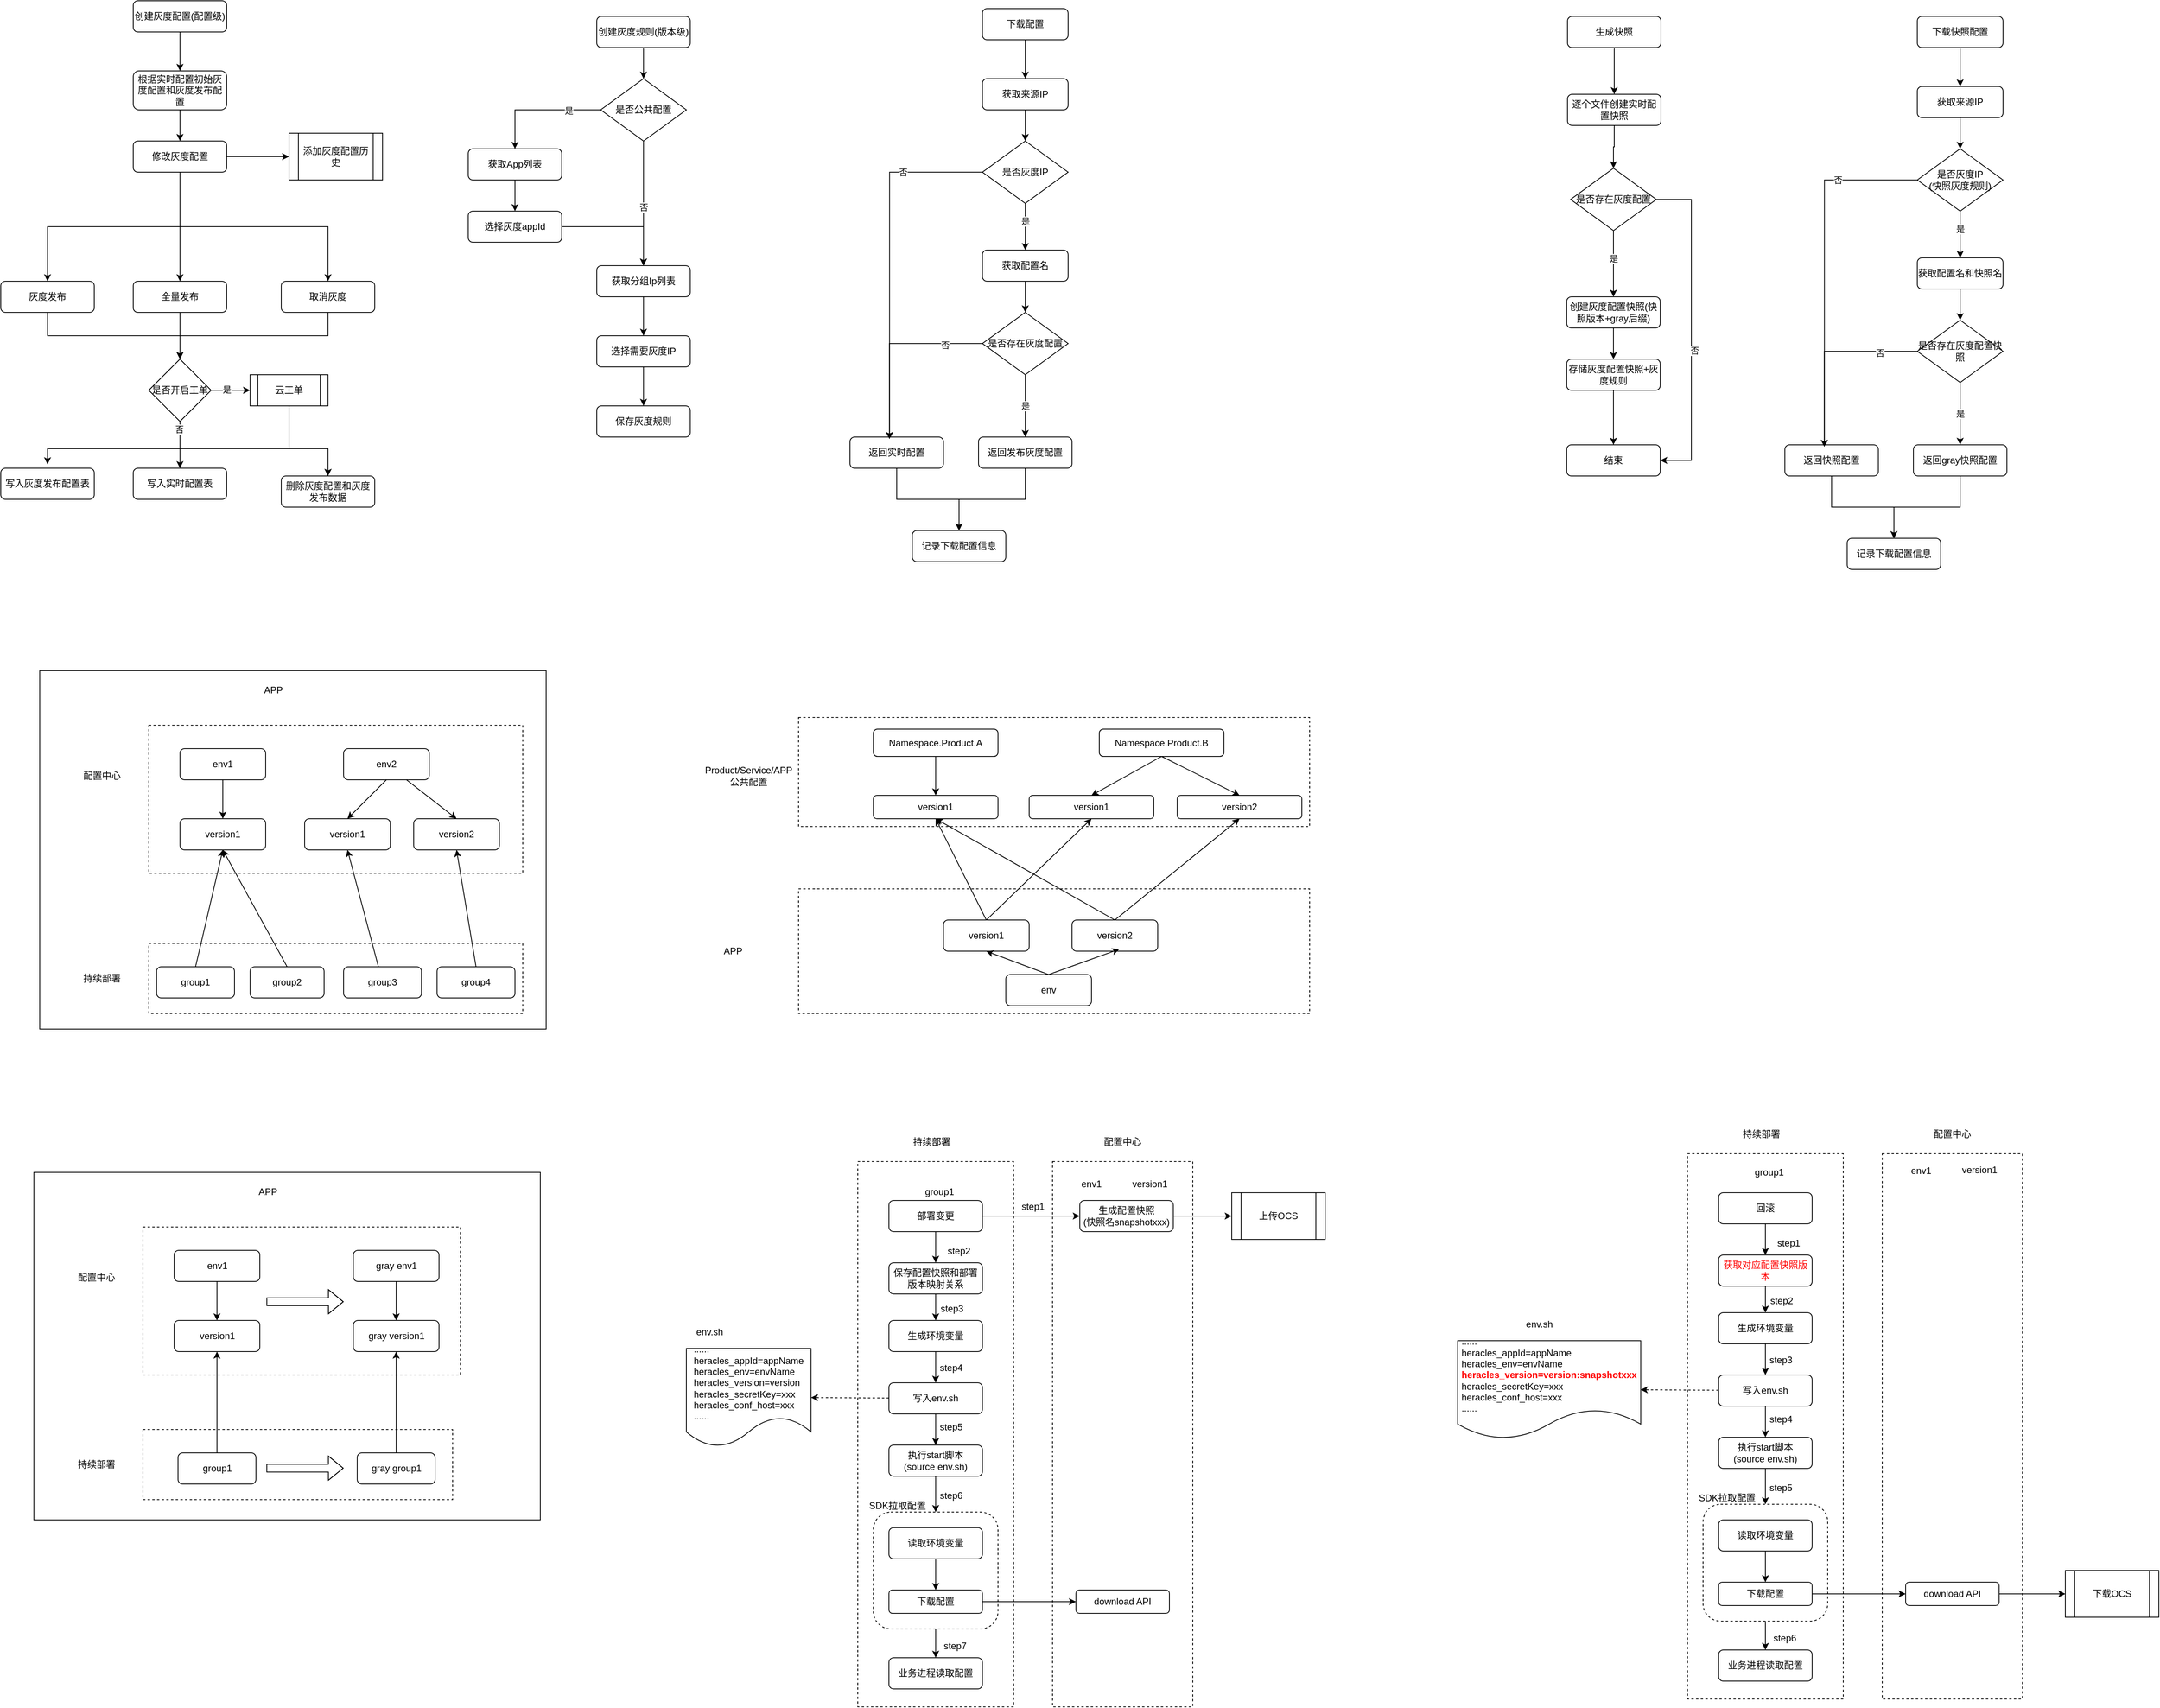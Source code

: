 <mxfile version="19.0.0" type="github">
  <diagram id="YbOj2m_h4Rlv5uN7Jlbm" name="Page-1">
    <mxGraphModel dx="2249" dy="762" grid="1" gridSize="10" guides="1" tooltips="1" connect="1" arrows="1" fold="1" page="1" pageScale="1" pageWidth="827" pageHeight="1169" math="0" shadow="0">
      <root>
        <mxCell id="0" />
        <mxCell id="1" parent="0" />
        <mxCell id="3qJPJ0p830aMWVGbC03R-45" value="" style="rounded=0;whiteSpace=wrap;html=1;strokeColor=default;fillColor=none;gradientColor=none;dashed=1;" vertex="1" parent="1">
          <mxGeometry x="354" y="1160" width="656" height="160" as="geometry" />
        </mxCell>
        <mxCell id="3qJPJ0p830aMWVGbC03R-31" value="" style="rounded=0;whiteSpace=wrap;html=1;strokeColor=default;fillColor=none;gradientColor=none;dashed=1;" vertex="1" parent="1">
          <mxGeometry x="354" y="940" width="656" height="140" as="geometry" />
        </mxCell>
        <mxCell id="3qJPJ0p830aMWVGbC03R-29" value="" style="rounded=0;whiteSpace=wrap;html=1;strokeColor=default;fillColor=none;gradientColor=none;" vertex="1" parent="1">
          <mxGeometry x="-620" y="880" width="650" height="460" as="geometry" />
        </mxCell>
        <mxCell id="3qJPJ0p830aMWVGbC03R-14" value="" style="rounded=0;whiteSpace=wrap;html=1;gradientColor=none;fillColor=none;dashed=1;strokeColor=default;" vertex="1" parent="1">
          <mxGeometry x="-480" y="950" width="480" height="190" as="geometry" />
        </mxCell>
        <mxCell id="xVNtesGDLxIq_oZXXqDL-6" style="edgeStyle=orthogonalEdgeStyle;rounded=0;orthogonalLoop=1;jettySize=auto;html=1;" parent="1" source="xVNtesGDLxIq_oZXXqDL-1" target="xVNtesGDLxIq_oZXXqDL-3" edge="1">
          <mxGeometry relative="1" as="geometry" />
        </mxCell>
        <mxCell id="xVNtesGDLxIq_oZXXqDL-1" value="创建灰度规则(版本级)" style="rounded=1;whiteSpace=wrap;html=1;" parent="1" vertex="1">
          <mxGeometry x="95" y="40" width="120" height="40" as="geometry" />
        </mxCell>
        <mxCell id="xVNtesGDLxIq_oZXXqDL-15" style="edgeStyle=orthogonalEdgeStyle;rounded=0;orthogonalLoop=1;jettySize=auto;html=1;" parent="1" source="xVNtesGDLxIq_oZXXqDL-2" target="xVNtesGDLxIq_oZXXqDL-13" edge="1">
          <mxGeometry relative="1" as="geometry" />
        </mxCell>
        <mxCell id="xVNtesGDLxIq_oZXXqDL-2" value="获取分组Ip列表" style="rounded=1;whiteSpace=wrap;html=1;" parent="1" vertex="1">
          <mxGeometry x="95" y="360" width="120" height="40" as="geometry" />
        </mxCell>
        <mxCell id="xVNtesGDLxIq_oZXXqDL-4" style="edgeStyle=orthogonalEdgeStyle;rounded=0;orthogonalLoop=1;jettySize=auto;html=1;entryX=0.5;entryY=0;entryDx=0;entryDy=0;" parent="1" source="xVNtesGDLxIq_oZXXqDL-3" target="xVNtesGDLxIq_oZXXqDL-2" edge="1">
          <mxGeometry relative="1" as="geometry" />
        </mxCell>
        <mxCell id="xVNtesGDLxIq_oZXXqDL-5" value="否" style="edgeLabel;html=1;align=center;verticalAlign=middle;resizable=0;points=[];" parent="xVNtesGDLxIq_oZXXqDL-4" vertex="1" connectable="0">
          <mxGeometry x="0.21" y="-2" relative="1" as="geometry">
            <mxPoint x="2" y="-12" as="offset" />
          </mxGeometry>
        </mxCell>
        <mxCell id="xVNtesGDLxIq_oZXXqDL-10" style="edgeStyle=orthogonalEdgeStyle;rounded=0;orthogonalLoop=1;jettySize=auto;html=1;" parent="1" source="xVNtesGDLxIq_oZXXqDL-3" target="xVNtesGDLxIq_oZXXqDL-7" edge="1">
          <mxGeometry relative="1" as="geometry" />
        </mxCell>
        <mxCell id="xVNtesGDLxIq_oZXXqDL-11" value="是" style="edgeLabel;html=1;align=center;verticalAlign=middle;resizable=0;points=[];" parent="xVNtesGDLxIq_oZXXqDL-10" vertex="1" connectable="0">
          <mxGeometry x="-0.49" y="1" relative="1" as="geometry">
            <mxPoint as="offset" />
          </mxGeometry>
        </mxCell>
        <mxCell id="xVNtesGDLxIq_oZXXqDL-3" value="是否公共配置" style="rhombus;whiteSpace=wrap;html=1;" parent="1" vertex="1">
          <mxGeometry x="100" y="120" width="110" height="80" as="geometry" />
        </mxCell>
        <mxCell id="xVNtesGDLxIq_oZXXqDL-9" style="edgeStyle=orthogonalEdgeStyle;rounded=0;orthogonalLoop=1;jettySize=auto;html=1;" parent="1" source="xVNtesGDLxIq_oZXXqDL-7" target="xVNtesGDLxIq_oZXXqDL-8" edge="1">
          <mxGeometry relative="1" as="geometry" />
        </mxCell>
        <mxCell id="xVNtesGDLxIq_oZXXqDL-7" value="获取App列表" style="rounded=1;whiteSpace=wrap;html=1;" parent="1" vertex="1">
          <mxGeometry x="-70" y="210" width="120" height="40" as="geometry" />
        </mxCell>
        <mxCell id="xVNtesGDLxIq_oZXXqDL-12" style="edgeStyle=orthogonalEdgeStyle;rounded=0;orthogonalLoop=1;jettySize=auto;html=1;entryX=0.5;entryY=0;entryDx=0;entryDy=0;" parent="1" source="xVNtesGDLxIq_oZXXqDL-8" target="xVNtesGDLxIq_oZXXqDL-2" edge="1">
          <mxGeometry relative="1" as="geometry" />
        </mxCell>
        <mxCell id="xVNtesGDLxIq_oZXXqDL-8" value="选择灰度appId" style="rounded=1;whiteSpace=wrap;html=1;" parent="1" vertex="1">
          <mxGeometry x="-70" y="290" width="120" height="40" as="geometry" />
        </mxCell>
        <mxCell id="xVNtesGDLxIq_oZXXqDL-54" style="edgeStyle=orthogonalEdgeStyle;rounded=0;orthogonalLoop=1;jettySize=auto;html=1;entryX=0.5;entryY=0;entryDx=0;entryDy=0;" parent="1" source="xVNtesGDLxIq_oZXXqDL-13" target="xVNtesGDLxIq_oZXXqDL-53" edge="1">
          <mxGeometry relative="1" as="geometry" />
        </mxCell>
        <mxCell id="xVNtesGDLxIq_oZXXqDL-13" value="选择需要灰度IP" style="rounded=1;whiteSpace=wrap;html=1;" parent="1" vertex="1">
          <mxGeometry x="95" y="450" width="120" height="40" as="geometry" />
        </mxCell>
        <mxCell id="xVNtesGDLxIq_oZXXqDL-18" style="edgeStyle=orthogonalEdgeStyle;rounded=0;orthogonalLoop=1;jettySize=auto;html=1;entryX=0.5;entryY=0;entryDx=0;entryDy=0;" parent="1" source="xVNtesGDLxIq_oZXXqDL-16" target="xVNtesGDLxIq_oZXXqDL-17" edge="1">
          <mxGeometry relative="1" as="geometry" />
        </mxCell>
        <mxCell id="xVNtesGDLxIq_oZXXqDL-16" value="创建灰度配置(配置级)" style="rounded=1;whiteSpace=wrap;html=1;" parent="1" vertex="1">
          <mxGeometry x="-500" y="20" width="120" height="40" as="geometry" />
        </mxCell>
        <mxCell id="xVNtesGDLxIq_oZXXqDL-21" style="edgeStyle=orthogonalEdgeStyle;rounded=0;orthogonalLoop=1;jettySize=auto;html=1;" parent="1" source="xVNtesGDLxIq_oZXXqDL-17" target="xVNtesGDLxIq_oZXXqDL-20" edge="1">
          <mxGeometry relative="1" as="geometry" />
        </mxCell>
        <mxCell id="xVNtesGDLxIq_oZXXqDL-17" value="根据实时配置初始灰度配置和灰度发布配置" style="rounded=1;whiteSpace=wrap;html=1;" parent="1" vertex="1">
          <mxGeometry x="-500" y="110" width="120" height="50" as="geometry" />
        </mxCell>
        <mxCell id="xVNtesGDLxIq_oZXXqDL-90" style="edgeStyle=orthogonalEdgeStyle;rounded=0;orthogonalLoop=1;jettySize=auto;html=1;entryX=0;entryY=0.5;entryDx=0;entryDy=0;" parent="1" source="xVNtesGDLxIq_oZXXqDL-20" target="xVNtesGDLxIq_oZXXqDL-88" edge="1">
          <mxGeometry relative="1" as="geometry" />
        </mxCell>
        <mxCell id="dYjJuQr_pZlBkOYd_q1R-5" style="edgeStyle=orthogonalEdgeStyle;rounded=0;orthogonalLoop=1;jettySize=auto;html=1;entryX=0.5;entryY=0;entryDx=0;entryDy=0;exitX=0.5;exitY=1;exitDx=0;exitDy=0;" parent="1" source="xVNtesGDLxIq_oZXXqDL-20" target="dYjJuQr_pZlBkOYd_q1R-2" edge="1">
          <mxGeometry relative="1" as="geometry" />
        </mxCell>
        <mxCell id="dYjJuQr_pZlBkOYd_q1R-6" style="edgeStyle=orthogonalEdgeStyle;rounded=0;orthogonalLoop=1;jettySize=auto;html=1;" parent="1" source="xVNtesGDLxIq_oZXXqDL-20" target="dYjJuQr_pZlBkOYd_q1R-3" edge="1">
          <mxGeometry relative="1" as="geometry" />
        </mxCell>
        <mxCell id="dYjJuQr_pZlBkOYd_q1R-7" style="edgeStyle=orthogonalEdgeStyle;rounded=0;orthogonalLoop=1;jettySize=auto;html=1;exitX=0.5;exitY=1;exitDx=0;exitDy=0;" parent="1" source="xVNtesGDLxIq_oZXXqDL-20" target="dYjJuQr_pZlBkOYd_q1R-4" edge="1">
          <mxGeometry relative="1" as="geometry" />
        </mxCell>
        <mxCell id="xVNtesGDLxIq_oZXXqDL-20" value="修改灰度配置" style="rounded=1;whiteSpace=wrap;html=1;" parent="1" vertex="1">
          <mxGeometry x="-500" y="200" width="120" height="40" as="geometry" />
        </mxCell>
        <mxCell id="xVNtesGDLxIq_oZXXqDL-26" style="edgeStyle=orthogonalEdgeStyle;rounded=0;orthogonalLoop=1;jettySize=auto;html=1;entryX=0.5;entryY=0;entryDx=0;entryDy=0;" parent="1" source="xVNtesGDLxIq_oZXXqDL-24" target="xVNtesGDLxIq_oZXXqDL-25" edge="1">
          <mxGeometry relative="1" as="geometry" />
        </mxCell>
        <mxCell id="xVNtesGDLxIq_oZXXqDL-24" value="下载配置" style="rounded=1;whiteSpace=wrap;html=1;" parent="1" vertex="1">
          <mxGeometry x="590" y="30" width="110" height="40" as="geometry" />
        </mxCell>
        <mxCell id="xVNtesGDLxIq_oZXXqDL-28" style="edgeStyle=orthogonalEdgeStyle;rounded=0;orthogonalLoop=1;jettySize=auto;html=1;entryX=0.5;entryY=0;entryDx=0;entryDy=0;" parent="1" source="xVNtesGDLxIq_oZXXqDL-25" target="xVNtesGDLxIq_oZXXqDL-27" edge="1">
          <mxGeometry relative="1" as="geometry" />
        </mxCell>
        <mxCell id="xVNtesGDLxIq_oZXXqDL-25" value="获取来源IP" style="rounded=1;whiteSpace=wrap;html=1;" parent="1" vertex="1">
          <mxGeometry x="590" y="120" width="110" height="40" as="geometry" />
        </mxCell>
        <mxCell id="xVNtesGDLxIq_oZXXqDL-32" style="edgeStyle=orthogonalEdgeStyle;rounded=0;orthogonalLoop=1;jettySize=auto;html=1;entryX=0.423;entryY=0.075;entryDx=0;entryDy=0;entryPerimeter=0;" parent="1" source="xVNtesGDLxIq_oZXXqDL-27" target="xVNtesGDLxIq_oZXXqDL-29" edge="1">
          <mxGeometry relative="1" as="geometry" />
        </mxCell>
        <mxCell id="xVNtesGDLxIq_oZXXqDL-33" value="否" style="edgeLabel;html=1;align=center;verticalAlign=middle;resizable=0;points=[];" parent="xVNtesGDLxIq_oZXXqDL-32" vertex="1" connectable="0">
          <mxGeometry x="-0.556" relative="1" as="geometry">
            <mxPoint as="offset" />
          </mxGeometry>
        </mxCell>
        <mxCell id="xVNtesGDLxIq_oZXXqDL-34" style="edgeStyle=orthogonalEdgeStyle;rounded=0;orthogonalLoop=1;jettySize=auto;html=1;" parent="1" source="xVNtesGDLxIq_oZXXqDL-27" target="xVNtesGDLxIq_oZXXqDL-31" edge="1">
          <mxGeometry relative="1" as="geometry" />
        </mxCell>
        <mxCell id="xVNtesGDLxIq_oZXXqDL-35" value="是" style="edgeLabel;html=1;align=center;verticalAlign=middle;resizable=0;points=[];" parent="xVNtesGDLxIq_oZXXqDL-34" vertex="1" connectable="0">
          <mxGeometry x="-0.258" relative="1" as="geometry">
            <mxPoint as="offset" />
          </mxGeometry>
        </mxCell>
        <mxCell id="xVNtesGDLxIq_oZXXqDL-27" value="是否灰度IP" style="rhombus;whiteSpace=wrap;html=1;" parent="1" vertex="1">
          <mxGeometry x="590" y="200" width="110" height="80" as="geometry" />
        </mxCell>
        <mxCell id="xVNtesGDLxIq_oZXXqDL-47" style="edgeStyle=orthogonalEdgeStyle;rounded=0;orthogonalLoop=1;jettySize=auto;html=1;entryX=0.5;entryY=0;entryDx=0;entryDy=0;" parent="1" source="xVNtesGDLxIq_oZXXqDL-29" target="xVNtesGDLxIq_oZXXqDL-46" edge="1">
          <mxGeometry relative="1" as="geometry" />
        </mxCell>
        <mxCell id="xVNtesGDLxIq_oZXXqDL-29" value="返回实时配置" style="rounded=1;whiteSpace=wrap;html=1;" parent="1" vertex="1">
          <mxGeometry x="420" y="580" width="120" height="40" as="geometry" />
        </mxCell>
        <mxCell id="xVNtesGDLxIq_oZXXqDL-48" style="edgeStyle=orthogonalEdgeStyle;rounded=0;orthogonalLoop=1;jettySize=auto;html=1;" parent="1" source="xVNtesGDLxIq_oZXXqDL-30" target="xVNtesGDLxIq_oZXXqDL-46" edge="1">
          <mxGeometry relative="1" as="geometry" />
        </mxCell>
        <mxCell id="xVNtesGDLxIq_oZXXqDL-30" value="返回发布灰度配置" style="rounded=1;whiteSpace=wrap;html=1;" parent="1" vertex="1">
          <mxGeometry x="585" y="580" width="120" height="40" as="geometry" />
        </mxCell>
        <mxCell id="xVNtesGDLxIq_oZXXqDL-37" style="edgeStyle=orthogonalEdgeStyle;rounded=0;orthogonalLoop=1;jettySize=auto;html=1;" parent="1" source="xVNtesGDLxIq_oZXXqDL-31" target="xVNtesGDLxIq_oZXXqDL-36" edge="1">
          <mxGeometry relative="1" as="geometry" />
        </mxCell>
        <mxCell id="xVNtesGDLxIq_oZXXqDL-31" value="获取配置名" style="rounded=1;whiteSpace=wrap;html=1;" parent="1" vertex="1">
          <mxGeometry x="590" y="340" width="110" height="40" as="geometry" />
        </mxCell>
        <mxCell id="xVNtesGDLxIq_oZXXqDL-38" style="edgeStyle=orthogonalEdgeStyle;rounded=0;orthogonalLoop=1;jettySize=auto;html=1;entryX=0.5;entryY=0;entryDx=0;entryDy=0;" parent="1" source="xVNtesGDLxIq_oZXXqDL-36" target="xVNtesGDLxIq_oZXXqDL-30" edge="1">
          <mxGeometry relative="1" as="geometry" />
        </mxCell>
        <mxCell id="xVNtesGDLxIq_oZXXqDL-41" value="是" style="edgeLabel;html=1;align=center;verticalAlign=middle;resizable=0;points=[];" parent="xVNtesGDLxIq_oZXXqDL-38" vertex="1" connectable="0">
          <mxGeometry x="0.723" relative="1" as="geometry">
            <mxPoint y="-29" as="offset" />
          </mxGeometry>
        </mxCell>
        <mxCell id="xVNtesGDLxIq_oZXXqDL-39" style="edgeStyle=orthogonalEdgeStyle;rounded=0;orthogonalLoop=1;jettySize=auto;html=1;entryX=0.422;entryY=0.065;entryDx=0;entryDy=0;entryPerimeter=0;" parent="1" source="xVNtesGDLxIq_oZXXqDL-36" target="xVNtesGDLxIq_oZXXqDL-29" edge="1">
          <mxGeometry relative="1" as="geometry" />
        </mxCell>
        <mxCell id="xVNtesGDLxIq_oZXXqDL-40" value="否" style="edgeLabel;html=1;align=center;verticalAlign=middle;resizable=0;points=[];" parent="xVNtesGDLxIq_oZXXqDL-39" vertex="1" connectable="0">
          <mxGeometry x="-0.602" y="2" relative="1" as="geometry">
            <mxPoint as="offset" />
          </mxGeometry>
        </mxCell>
        <mxCell id="xVNtesGDLxIq_oZXXqDL-36" value="是否存在灰度配置" style="rhombus;whiteSpace=wrap;html=1;" parent="1" vertex="1">
          <mxGeometry x="590" y="420" width="110" height="80" as="geometry" />
        </mxCell>
        <mxCell id="xVNtesGDLxIq_oZXXqDL-57" style="edgeStyle=orthogonalEdgeStyle;rounded=0;orthogonalLoop=1;jettySize=auto;html=1;entryX=0.5;entryY=0;entryDx=0;entryDy=0;" parent="1" source="xVNtesGDLxIq_oZXXqDL-42" target="xVNtesGDLxIq_oZXXqDL-43" edge="1">
          <mxGeometry relative="1" as="geometry" />
        </mxCell>
        <mxCell id="xVNtesGDLxIq_oZXXqDL-42" value="生成快照" style="rounded=1;whiteSpace=wrap;html=1;" parent="1" vertex="1">
          <mxGeometry x="1341" y="40" width="120" height="40" as="geometry" />
        </mxCell>
        <mxCell id="xVNtesGDLxIq_oZXXqDL-58" style="edgeStyle=orthogonalEdgeStyle;rounded=0;orthogonalLoop=1;jettySize=auto;html=1;entryX=0.5;entryY=0;entryDx=0;entryDy=0;" parent="1" source="xVNtesGDLxIq_oZXXqDL-43" target="xVNtesGDLxIq_oZXXqDL-50" edge="1">
          <mxGeometry relative="1" as="geometry" />
        </mxCell>
        <mxCell id="xVNtesGDLxIq_oZXXqDL-43" value="逐个文件创建实时配置快照" style="rounded=1;whiteSpace=wrap;html=1;" parent="1" vertex="1">
          <mxGeometry x="1341" y="140" width="120" height="40" as="geometry" />
        </mxCell>
        <mxCell id="xVNtesGDLxIq_oZXXqDL-46" value="记录下载配置信息" style="rounded=1;whiteSpace=wrap;html=1;" parent="1" vertex="1">
          <mxGeometry x="500" y="700" width="120" height="40" as="geometry" />
        </mxCell>
        <mxCell id="xVNtesGDLxIq_oZXXqDL-59" style="edgeStyle=orthogonalEdgeStyle;rounded=0;orthogonalLoop=1;jettySize=auto;html=1;" parent="1" source="xVNtesGDLxIq_oZXXqDL-50" target="xVNtesGDLxIq_oZXXqDL-51" edge="1">
          <mxGeometry relative="1" as="geometry" />
        </mxCell>
        <mxCell id="xVNtesGDLxIq_oZXXqDL-64" value="是" style="edgeLabel;html=1;align=center;verticalAlign=middle;resizable=0;points=[];" parent="xVNtesGDLxIq_oZXXqDL-59" vertex="1" connectable="0">
          <mxGeometry x="-0.802" relative="1" as="geometry">
            <mxPoint y="27" as="offset" />
          </mxGeometry>
        </mxCell>
        <mxCell id="xVNtesGDLxIq_oZXXqDL-62" style="edgeStyle=orthogonalEdgeStyle;rounded=0;orthogonalLoop=1;jettySize=auto;html=1;entryX=1;entryY=0.5;entryDx=0;entryDy=0;exitX=1;exitY=0.5;exitDx=0;exitDy=0;" parent="1" source="xVNtesGDLxIq_oZXXqDL-50" target="xVNtesGDLxIq_oZXXqDL-56" edge="1">
          <mxGeometry relative="1" as="geometry">
            <Array as="points">
              <mxPoint x="1500" y="275" />
              <mxPoint x="1500" y="610" />
            </Array>
          </mxGeometry>
        </mxCell>
        <mxCell id="xVNtesGDLxIq_oZXXqDL-63" value="否" style="edgeLabel;html=1;align=center;verticalAlign=middle;resizable=0;points=[];" parent="xVNtesGDLxIq_oZXXqDL-62" vertex="1" connectable="0">
          <mxGeometry x="0.139" y="4" relative="1" as="geometry">
            <mxPoint as="offset" />
          </mxGeometry>
        </mxCell>
        <mxCell id="xVNtesGDLxIq_oZXXqDL-50" value="是否存在灰度配置" style="rhombus;whiteSpace=wrap;html=1;" parent="1" vertex="1">
          <mxGeometry x="1345" y="235" width="110" height="80" as="geometry" />
        </mxCell>
        <mxCell id="xVNtesGDLxIq_oZXXqDL-60" style="edgeStyle=orthogonalEdgeStyle;rounded=0;orthogonalLoop=1;jettySize=auto;html=1;" parent="1" source="xVNtesGDLxIq_oZXXqDL-51" target="xVNtesGDLxIq_oZXXqDL-55" edge="1">
          <mxGeometry relative="1" as="geometry" />
        </mxCell>
        <mxCell id="xVNtesGDLxIq_oZXXqDL-51" value="创建灰度配置快照(快照版本+gray后缀)" style="rounded=1;whiteSpace=wrap;html=1;" parent="1" vertex="1">
          <mxGeometry x="1340" y="400" width="120" height="40" as="geometry" />
        </mxCell>
        <mxCell id="xVNtesGDLxIq_oZXXqDL-53" value="保存灰度规则" style="rounded=1;whiteSpace=wrap;html=1;" parent="1" vertex="1">
          <mxGeometry x="95" y="540" width="120" height="40" as="geometry" />
        </mxCell>
        <mxCell id="xVNtesGDLxIq_oZXXqDL-61" style="edgeStyle=orthogonalEdgeStyle;rounded=0;orthogonalLoop=1;jettySize=auto;html=1;entryX=0.5;entryY=0;entryDx=0;entryDy=0;" parent="1" source="xVNtesGDLxIq_oZXXqDL-55" target="xVNtesGDLxIq_oZXXqDL-56" edge="1">
          <mxGeometry relative="1" as="geometry" />
        </mxCell>
        <mxCell id="xVNtesGDLxIq_oZXXqDL-55" value="存储灰度配置快照+灰度规则" style="rounded=1;whiteSpace=wrap;html=1;" parent="1" vertex="1">
          <mxGeometry x="1340" y="480" width="120" height="40" as="geometry" />
        </mxCell>
        <mxCell id="xVNtesGDLxIq_oZXXqDL-56" value="结束" style="rounded=1;whiteSpace=wrap;html=1;" parent="1" vertex="1">
          <mxGeometry x="1340" y="590" width="120" height="40" as="geometry" />
        </mxCell>
        <mxCell id="xVNtesGDLxIq_oZXXqDL-65" style="edgeStyle=orthogonalEdgeStyle;rounded=0;orthogonalLoop=1;jettySize=auto;html=1;entryX=0.5;entryY=0;entryDx=0;entryDy=0;" parent="1" source="xVNtesGDLxIq_oZXXqDL-66" target="xVNtesGDLxIq_oZXXqDL-68" edge="1">
          <mxGeometry relative="1" as="geometry" />
        </mxCell>
        <mxCell id="xVNtesGDLxIq_oZXXqDL-66" value="下载快照配置" style="rounded=1;whiteSpace=wrap;html=1;" parent="1" vertex="1">
          <mxGeometry x="1790" y="40" width="110" height="40" as="geometry" />
        </mxCell>
        <mxCell id="xVNtesGDLxIq_oZXXqDL-67" style="edgeStyle=orthogonalEdgeStyle;rounded=0;orthogonalLoop=1;jettySize=auto;html=1;entryX=0.5;entryY=0;entryDx=0;entryDy=0;" parent="1" source="xVNtesGDLxIq_oZXXqDL-68" target="xVNtesGDLxIq_oZXXqDL-73" edge="1">
          <mxGeometry relative="1" as="geometry" />
        </mxCell>
        <mxCell id="xVNtesGDLxIq_oZXXqDL-68" value="获取来源IP" style="rounded=1;whiteSpace=wrap;html=1;" parent="1" vertex="1">
          <mxGeometry x="1790" y="130" width="110" height="40" as="geometry" />
        </mxCell>
        <mxCell id="xVNtesGDLxIq_oZXXqDL-69" style="edgeStyle=orthogonalEdgeStyle;rounded=0;orthogonalLoop=1;jettySize=auto;html=1;entryX=0.423;entryY=0.075;entryDx=0;entryDy=0;entryPerimeter=0;" parent="1" source="xVNtesGDLxIq_oZXXqDL-73" target="xVNtesGDLxIq_oZXXqDL-75" edge="1">
          <mxGeometry relative="1" as="geometry" />
        </mxCell>
        <mxCell id="xVNtesGDLxIq_oZXXqDL-70" value="否" style="edgeLabel;html=1;align=center;verticalAlign=middle;resizable=0;points=[];" parent="xVNtesGDLxIq_oZXXqDL-69" vertex="1" connectable="0">
          <mxGeometry x="-0.556" relative="1" as="geometry">
            <mxPoint as="offset" />
          </mxGeometry>
        </mxCell>
        <mxCell id="xVNtesGDLxIq_oZXXqDL-71" style="edgeStyle=orthogonalEdgeStyle;rounded=0;orthogonalLoop=1;jettySize=auto;html=1;" parent="1" source="xVNtesGDLxIq_oZXXqDL-73" target="xVNtesGDLxIq_oZXXqDL-79" edge="1">
          <mxGeometry relative="1" as="geometry" />
        </mxCell>
        <mxCell id="xVNtesGDLxIq_oZXXqDL-72" value="是" style="edgeLabel;html=1;align=center;verticalAlign=middle;resizable=0;points=[];" parent="xVNtesGDLxIq_oZXXqDL-71" vertex="1" connectable="0">
          <mxGeometry x="-0.258" relative="1" as="geometry">
            <mxPoint as="offset" />
          </mxGeometry>
        </mxCell>
        <mxCell id="xVNtesGDLxIq_oZXXqDL-73" value="是否灰度IP&lt;br&gt;(快照灰度规则)" style="rhombus;whiteSpace=wrap;html=1;" parent="1" vertex="1">
          <mxGeometry x="1790" y="210" width="110" height="80" as="geometry" />
        </mxCell>
        <mxCell id="xVNtesGDLxIq_oZXXqDL-74" style="edgeStyle=orthogonalEdgeStyle;rounded=0;orthogonalLoop=1;jettySize=auto;html=1;entryX=0.5;entryY=0;entryDx=0;entryDy=0;" parent="1" source="xVNtesGDLxIq_oZXXqDL-75" target="xVNtesGDLxIq_oZXXqDL-85" edge="1">
          <mxGeometry relative="1" as="geometry" />
        </mxCell>
        <mxCell id="xVNtesGDLxIq_oZXXqDL-75" value="返回快照配置" style="rounded=1;whiteSpace=wrap;html=1;" parent="1" vertex="1">
          <mxGeometry x="1620" y="590" width="120" height="40" as="geometry" />
        </mxCell>
        <mxCell id="xVNtesGDLxIq_oZXXqDL-76" style="edgeStyle=orthogonalEdgeStyle;rounded=0;orthogonalLoop=1;jettySize=auto;html=1;" parent="1" source="xVNtesGDLxIq_oZXXqDL-77" target="xVNtesGDLxIq_oZXXqDL-85" edge="1">
          <mxGeometry relative="1" as="geometry" />
        </mxCell>
        <mxCell id="xVNtesGDLxIq_oZXXqDL-77" value="返回gray快照配置" style="rounded=1;whiteSpace=wrap;html=1;" parent="1" vertex="1">
          <mxGeometry x="1785" y="590" width="120" height="40" as="geometry" />
        </mxCell>
        <mxCell id="xVNtesGDLxIq_oZXXqDL-78" style="edgeStyle=orthogonalEdgeStyle;rounded=0;orthogonalLoop=1;jettySize=auto;html=1;" parent="1" source="xVNtesGDLxIq_oZXXqDL-79" target="xVNtesGDLxIq_oZXXqDL-84" edge="1">
          <mxGeometry relative="1" as="geometry" />
        </mxCell>
        <mxCell id="xVNtesGDLxIq_oZXXqDL-79" value="获取配置名和快照名" style="rounded=1;whiteSpace=wrap;html=1;" parent="1" vertex="1">
          <mxGeometry x="1790" y="350" width="110" height="40" as="geometry" />
        </mxCell>
        <mxCell id="xVNtesGDLxIq_oZXXqDL-80" style="edgeStyle=orthogonalEdgeStyle;rounded=0;orthogonalLoop=1;jettySize=auto;html=1;entryX=0.5;entryY=0;entryDx=0;entryDy=0;" parent="1" source="xVNtesGDLxIq_oZXXqDL-84" target="xVNtesGDLxIq_oZXXqDL-77" edge="1">
          <mxGeometry relative="1" as="geometry" />
        </mxCell>
        <mxCell id="xVNtesGDLxIq_oZXXqDL-81" value="是" style="edgeLabel;html=1;align=center;verticalAlign=middle;resizable=0;points=[];" parent="xVNtesGDLxIq_oZXXqDL-80" vertex="1" connectable="0">
          <mxGeometry x="0.723" relative="1" as="geometry">
            <mxPoint y="-29" as="offset" />
          </mxGeometry>
        </mxCell>
        <mxCell id="xVNtesGDLxIq_oZXXqDL-82" style="edgeStyle=orthogonalEdgeStyle;rounded=0;orthogonalLoop=1;jettySize=auto;html=1;entryX=0.422;entryY=0.065;entryDx=0;entryDy=0;entryPerimeter=0;" parent="1" source="xVNtesGDLxIq_oZXXqDL-84" target="xVNtesGDLxIq_oZXXqDL-75" edge="1">
          <mxGeometry relative="1" as="geometry" />
        </mxCell>
        <mxCell id="xVNtesGDLxIq_oZXXqDL-83" value="否" style="edgeLabel;html=1;align=center;verticalAlign=middle;resizable=0;points=[];" parent="xVNtesGDLxIq_oZXXqDL-82" vertex="1" connectable="0">
          <mxGeometry x="-0.602" y="2" relative="1" as="geometry">
            <mxPoint as="offset" />
          </mxGeometry>
        </mxCell>
        <mxCell id="xVNtesGDLxIq_oZXXqDL-84" value="是否存在灰度配置快照" style="rhombus;whiteSpace=wrap;html=1;" parent="1" vertex="1">
          <mxGeometry x="1790" y="430" width="110" height="80" as="geometry" />
        </mxCell>
        <mxCell id="xVNtesGDLxIq_oZXXqDL-85" value="记录下载配置信息" style="rounded=1;whiteSpace=wrap;html=1;" parent="1" vertex="1">
          <mxGeometry x="1700" y="710" width="120" height="40" as="geometry" />
        </mxCell>
        <mxCell id="xVNtesGDLxIq_oZXXqDL-88" value="添加灰度配置历史" style="shape=process;whiteSpace=wrap;html=1;backgroundOutline=1;" parent="1" vertex="1">
          <mxGeometry x="-300" y="190" width="120" height="60" as="geometry" />
        </mxCell>
        <mxCell id="IOC5wvjOlO7gnGzA3t1X-4" style="edgeStyle=orthogonalEdgeStyle;rounded=0;orthogonalLoop=1;jettySize=auto;html=1;entryX=0.5;entryY=0;entryDx=0;entryDy=0;" parent="1" source="dYjJuQr_pZlBkOYd_q1R-2" target="IOC5wvjOlO7gnGzA3t1X-2" edge="1">
          <mxGeometry relative="1" as="geometry">
            <mxPoint x="-610" y="480" as="targetPoint" />
            <Array as="points">
              <mxPoint x="-610" y="450" />
              <mxPoint x="-440" y="450" />
            </Array>
          </mxGeometry>
        </mxCell>
        <mxCell id="dYjJuQr_pZlBkOYd_q1R-2" value="灰度发布" style="rounded=1;whiteSpace=wrap;html=1;" parent="1" vertex="1">
          <mxGeometry x="-670" y="380" width="120" height="40" as="geometry" />
        </mxCell>
        <mxCell id="IOC5wvjOlO7gnGzA3t1X-5" style="edgeStyle=orthogonalEdgeStyle;rounded=0;orthogonalLoop=1;jettySize=auto;html=1;" parent="1" source="dYjJuQr_pZlBkOYd_q1R-3" target="IOC5wvjOlO7gnGzA3t1X-2" edge="1">
          <mxGeometry relative="1" as="geometry" />
        </mxCell>
        <mxCell id="dYjJuQr_pZlBkOYd_q1R-3" value="全量发布" style="rounded=1;whiteSpace=wrap;html=1;" parent="1" vertex="1">
          <mxGeometry x="-500" y="380" width="120" height="40" as="geometry" />
        </mxCell>
        <mxCell id="IOC5wvjOlO7gnGzA3t1X-6" style="edgeStyle=orthogonalEdgeStyle;rounded=0;orthogonalLoop=1;jettySize=auto;html=1;entryX=0.5;entryY=0;entryDx=0;entryDy=0;" parent="1" source="dYjJuQr_pZlBkOYd_q1R-4" target="IOC5wvjOlO7gnGzA3t1X-2" edge="1">
          <mxGeometry relative="1" as="geometry">
            <mxPoint x="-250" y="480" as="targetPoint" />
            <Array as="points">
              <mxPoint x="-250" y="450" />
              <mxPoint x="-440" y="450" />
            </Array>
          </mxGeometry>
        </mxCell>
        <mxCell id="dYjJuQr_pZlBkOYd_q1R-4" value="取消灰度" style="rounded=1;whiteSpace=wrap;html=1;" parent="1" vertex="1">
          <mxGeometry x="-310" y="380" width="120" height="40" as="geometry" />
        </mxCell>
        <mxCell id="dYjJuQr_pZlBkOYd_q1R-9" value="写入灰度发布配置表" style="rounded=1;whiteSpace=wrap;html=1;" parent="1" vertex="1">
          <mxGeometry x="-670" y="620" width="120" height="40" as="geometry" />
        </mxCell>
        <mxCell id="dYjJuQr_pZlBkOYd_q1R-11" value="写入实时配置表" style="rounded=1;whiteSpace=wrap;html=1;" parent="1" vertex="1">
          <mxGeometry x="-500" y="620" width="120" height="40" as="geometry" />
        </mxCell>
        <mxCell id="dYjJuQr_pZlBkOYd_q1R-13" value="删除灰度配置和灰度发布数据" style="rounded=1;whiteSpace=wrap;html=1;" parent="1" vertex="1">
          <mxGeometry x="-310" y="630" width="120" height="40" as="geometry" />
        </mxCell>
        <mxCell id="IOC5wvjOlO7gnGzA3t1X-7" style="edgeStyle=orthogonalEdgeStyle;rounded=0;orthogonalLoop=1;jettySize=auto;html=1;entryX=0.5;entryY=0;entryDx=0;entryDy=0;" parent="1" edge="1">
          <mxGeometry relative="1" as="geometry">
            <mxPoint x="-440" y="555" as="sourcePoint" />
            <mxPoint x="-610" y="615" as="targetPoint" />
            <Array as="points">
              <mxPoint x="-440" y="595" />
              <mxPoint x="-610" y="595" />
            </Array>
          </mxGeometry>
        </mxCell>
        <mxCell id="IOC5wvjOlO7gnGzA3t1X-8" style="edgeStyle=orthogonalEdgeStyle;rounded=0;orthogonalLoop=1;jettySize=auto;html=1;entryX=0.5;entryY=0;entryDx=0;entryDy=0;" parent="1" source="IOC5wvjOlO7gnGzA3t1X-2" target="dYjJuQr_pZlBkOYd_q1R-11" edge="1">
          <mxGeometry relative="1" as="geometry" />
        </mxCell>
        <mxCell id="IOC5wvjOlO7gnGzA3t1X-12" style="edgeStyle=orthogonalEdgeStyle;rounded=0;orthogonalLoop=1;jettySize=auto;html=1;" parent="1" source="IOC5wvjOlO7gnGzA3t1X-2" target="IOC5wvjOlO7gnGzA3t1X-11" edge="1">
          <mxGeometry relative="1" as="geometry" />
        </mxCell>
        <mxCell id="IOC5wvjOlO7gnGzA3t1X-13" value="是" style="edgeLabel;html=1;align=center;verticalAlign=middle;resizable=0;points=[];" parent="IOC5wvjOlO7gnGzA3t1X-12" vertex="1" connectable="0">
          <mxGeometry x="-0.208" y="1" relative="1" as="geometry">
            <mxPoint as="offset" />
          </mxGeometry>
        </mxCell>
        <mxCell id="IOC5wvjOlO7gnGzA3t1X-2" value="是否开启工单" style="rhombus;whiteSpace=wrap;html=1;" parent="1" vertex="1">
          <mxGeometry x="-480" y="480" width="80" height="80" as="geometry" />
        </mxCell>
        <mxCell id="IOC5wvjOlO7gnGzA3t1X-9" style="edgeStyle=orthogonalEdgeStyle;rounded=0;orthogonalLoop=1;jettySize=auto;html=1;entryX=0.5;entryY=0;entryDx=0;entryDy=0;exitX=0.5;exitY=1;exitDx=0;exitDy=0;" parent="1" source="IOC5wvjOlO7gnGzA3t1X-2" target="dYjJuQr_pZlBkOYd_q1R-13" edge="1">
          <mxGeometry relative="1" as="geometry">
            <mxPoint x="-250" y="560" as="sourcePoint" />
          </mxGeometry>
        </mxCell>
        <mxCell id="IOC5wvjOlO7gnGzA3t1X-10" value="否" style="edgeLabel;html=1;align=center;verticalAlign=middle;resizable=0;points=[];" parent="IOC5wvjOlO7gnGzA3t1X-9" vertex="1" connectable="0">
          <mxGeometry x="-0.926" y="-1" relative="1" as="geometry">
            <mxPoint as="offset" />
          </mxGeometry>
        </mxCell>
        <mxCell id="IOC5wvjOlO7gnGzA3t1X-14" style="edgeStyle=orthogonalEdgeStyle;rounded=0;orthogonalLoop=1;jettySize=auto;html=1;" parent="1" edge="1">
          <mxGeometry relative="1" as="geometry">
            <mxPoint x="-250" y="630" as="targetPoint" />
            <mxPoint x="-300" y="535" as="sourcePoint" />
            <Array as="points">
              <mxPoint x="-300" y="595" />
              <mxPoint x="-250" y="595" />
            </Array>
          </mxGeometry>
        </mxCell>
        <mxCell id="IOC5wvjOlO7gnGzA3t1X-11" value="云工单" style="shape=process;whiteSpace=wrap;html=1;backgroundOutline=1;" parent="1" vertex="1">
          <mxGeometry x="-350" y="500" width="100" height="40" as="geometry" />
        </mxCell>
        <mxCell id="3qJPJ0p830aMWVGbC03R-9" style="edgeStyle=none;rounded=0;orthogonalLoop=1;jettySize=auto;html=1;" edge="1" parent="1" source="3qJPJ0p830aMWVGbC03R-4" target="3qJPJ0p830aMWVGbC03R-8">
          <mxGeometry relative="1" as="geometry" />
        </mxCell>
        <mxCell id="3qJPJ0p830aMWVGbC03R-4" value="env1" style="rounded=1;whiteSpace=wrap;html=1;" vertex="1" parent="1">
          <mxGeometry x="-440" y="980" width="110" height="40" as="geometry" />
        </mxCell>
        <mxCell id="3qJPJ0p830aMWVGbC03R-12" style="edgeStyle=none;rounded=0;orthogonalLoop=1;jettySize=auto;html=1;entryX=0.5;entryY=0;entryDx=0;entryDy=0;exitX=0.5;exitY=1;exitDx=0;exitDy=0;" edge="1" parent="1" source="3qJPJ0p830aMWVGbC03R-5" target="3qJPJ0p830aMWVGbC03R-10">
          <mxGeometry relative="1" as="geometry" />
        </mxCell>
        <mxCell id="3qJPJ0p830aMWVGbC03R-13" style="edgeStyle=none;rounded=0;orthogonalLoop=1;jettySize=auto;html=1;entryX=0.5;entryY=0;entryDx=0;entryDy=0;" edge="1" parent="1" source="3qJPJ0p830aMWVGbC03R-5" target="3qJPJ0p830aMWVGbC03R-11">
          <mxGeometry relative="1" as="geometry" />
        </mxCell>
        <mxCell id="3qJPJ0p830aMWVGbC03R-5" value="env2" style="rounded=1;whiteSpace=wrap;html=1;" vertex="1" parent="1">
          <mxGeometry x="-230" y="980" width="110" height="40" as="geometry" />
        </mxCell>
        <mxCell id="3qJPJ0p830aMWVGbC03R-8" value="version1" style="rounded=1;whiteSpace=wrap;html=1;" vertex="1" parent="1">
          <mxGeometry x="-440" y="1070" width="110" height="40" as="geometry" />
        </mxCell>
        <mxCell id="3qJPJ0p830aMWVGbC03R-10" value="version1" style="rounded=1;whiteSpace=wrap;html=1;" vertex="1" parent="1">
          <mxGeometry x="-280" y="1070" width="110" height="40" as="geometry" />
        </mxCell>
        <mxCell id="3qJPJ0p830aMWVGbC03R-11" value="version2" style="rounded=1;whiteSpace=wrap;html=1;" vertex="1" parent="1">
          <mxGeometry x="-140" y="1070" width="110" height="40" as="geometry" />
        </mxCell>
        <mxCell id="3qJPJ0p830aMWVGbC03R-15" value="" style="rounded=0;whiteSpace=wrap;html=1;gradientColor=none;fillColor=none;dashed=1;strokeColor=default;" vertex="1" parent="1">
          <mxGeometry x="-480" y="1230" width="480" height="90" as="geometry" />
        </mxCell>
        <mxCell id="3qJPJ0p830aMWVGbC03R-22" style="edgeStyle=none;rounded=0;orthogonalLoop=1;jettySize=auto;html=1;exitX=0.5;exitY=0;exitDx=0;exitDy=0;entryX=0.5;entryY=1;entryDx=0;entryDy=0;" edge="1" parent="1" source="3qJPJ0p830aMWVGbC03R-16" target="3qJPJ0p830aMWVGbC03R-8">
          <mxGeometry relative="1" as="geometry" />
        </mxCell>
        <mxCell id="3qJPJ0p830aMWVGbC03R-16" value="group1" style="rounded=1;whiteSpace=wrap;html=1;strokeColor=default;fillColor=none;gradientColor=none;" vertex="1" parent="1">
          <mxGeometry x="-470" y="1260" width="100" height="40" as="geometry" />
        </mxCell>
        <mxCell id="3qJPJ0p830aMWVGbC03R-23" style="edgeStyle=none;rounded=0;orthogonalLoop=1;jettySize=auto;html=1;exitX=0.5;exitY=0;exitDx=0;exitDy=0;entryX=0.5;entryY=1;entryDx=0;entryDy=0;" edge="1" parent="1" source="3qJPJ0p830aMWVGbC03R-17" target="3qJPJ0p830aMWVGbC03R-8">
          <mxGeometry relative="1" as="geometry" />
        </mxCell>
        <mxCell id="3qJPJ0p830aMWVGbC03R-17" value="group2" style="rounded=1;whiteSpace=wrap;html=1;strokeColor=default;fillColor=none;gradientColor=none;" vertex="1" parent="1">
          <mxGeometry x="-350" y="1260" width="95" height="40" as="geometry" />
        </mxCell>
        <mxCell id="3qJPJ0p830aMWVGbC03R-25" style="edgeStyle=none;rounded=0;orthogonalLoop=1;jettySize=auto;html=1;exitX=0.5;exitY=0;exitDx=0;exitDy=0;entryX=0.5;entryY=1;entryDx=0;entryDy=0;" edge="1" parent="1" source="3qJPJ0p830aMWVGbC03R-18" target="3qJPJ0p830aMWVGbC03R-11">
          <mxGeometry relative="1" as="geometry" />
        </mxCell>
        <mxCell id="3qJPJ0p830aMWVGbC03R-18" value="group4" style="rounded=1;whiteSpace=wrap;html=1;strokeColor=default;fillColor=none;gradientColor=none;" vertex="1" parent="1">
          <mxGeometry x="-110" y="1260" width="100" height="40" as="geometry" />
        </mxCell>
        <mxCell id="3qJPJ0p830aMWVGbC03R-24" style="edgeStyle=none;rounded=0;orthogonalLoop=1;jettySize=auto;html=1;entryX=0.5;entryY=1;entryDx=0;entryDy=0;" edge="1" parent="1" source="3qJPJ0p830aMWVGbC03R-19" target="3qJPJ0p830aMWVGbC03R-10">
          <mxGeometry relative="1" as="geometry" />
        </mxCell>
        <mxCell id="3qJPJ0p830aMWVGbC03R-19" value="group3" style="rounded=1;whiteSpace=wrap;html=1;strokeColor=default;fillColor=none;gradientColor=none;" vertex="1" parent="1">
          <mxGeometry x="-230" y="1260" width="100" height="40" as="geometry" />
        </mxCell>
        <mxCell id="3qJPJ0p830aMWVGbC03R-26" value="配置中心" style="text;html=1;strokeColor=none;fillColor=none;align=center;verticalAlign=middle;whiteSpace=wrap;rounded=0;" vertex="1" parent="1">
          <mxGeometry x="-570" y="1000" width="60" height="30" as="geometry" />
        </mxCell>
        <mxCell id="3qJPJ0p830aMWVGbC03R-27" value="持续部署" style="text;html=1;strokeColor=none;fillColor=none;align=center;verticalAlign=middle;whiteSpace=wrap;rounded=0;" vertex="1" parent="1">
          <mxGeometry x="-570" y="1260" width="60" height="30" as="geometry" />
        </mxCell>
        <mxCell id="3qJPJ0p830aMWVGbC03R-30" value="APP" style="text;html=1;strokeColor=none;fillColor=none;align=center;verticalAlign=middle;whiteSpace=wrap;rounded=0;" vertex="1" parent="1">
          <mxGeometry x="-350" y="890" width="60" height="30" as="geometry" />
        </mxCell>
        <mxCell id="3qJPJ0p830aMWVGbC03R-32" value="Product/Service/APP&lt;br&gt;公共配置" style="text;html=1;strokeColor=none;fillColor=none;align=center;verticalAlign=middle;whiteSpace=wrap;rounded=0;dashed=1;" vertex="1" parent="1">
          <mxGeometry x="260" y="1000" width="60" height="30" as="geometry" />
        </mxCell>
        <mxCell id="3qJPJ0p830aMWVGbC03R-38" style="edgeStyle=none;rounded=0;orthogonalLoop=1;jettySize=auto;html=1;entryX=0.5;entryY=0;entryDx=0;entryDy=0;" edge="1" parent="1" source="3qJPJ0p830aMWVGbC03R-34" target="3qJPJ0p830aMWVGbC03R-37">
          <mxGeometry relative="1" as="geometry" />
        </mxCell>
        <mxCell id="3qJPJ0p830aMWVGbC03R-34" value="Namespace.Product.A" style="rounded=1;whiteSpace=wrap;html=1;strokeColor=default;fillColor=none;gradientColor=none;" vertex="1" parent="1">
          <mxGeometry x="450" y="955" width="160" height="35" as="geometry" />
        </mxCell>
        <mxCell id="3qJPJ0p830aMWVGbC03R-42" style="edgeStyle=none;rounded=0;orthogonalLoop=1;jettySize=auto;html=1;entryX=0.5;entryY=0;entryDx=0;entryDy=0;exitX=0.5;exitY=1;exitDx=0;exitDy=0;" edge="1" parent="1" source="3qJPJ0p830aMWVGbC03R-35" target="3qJPJ0p830aMWVGbC03R-39">
          <mxGeometry relative="1" as="geometry" />
        </mxCell>
        <mxCell id="3qJPJ0p830aMWVGbC03R-43" style="edgeStyle=none;rounded=0;orthogonalLoop=1;jettySize=auto;html=1;entryX=0.5;entryY=0;entryDx=0;entryDy=0;exitX=0.5;exitY=1;exitDx=0;exitDy=0;" edge="1" parent="1" source="3qJPJ0p830aMWVGbC03R-35" target="3qJPJ0p830aMWVGbC03R-40">
          <mxGeometry relative="1" as="geometry" />
        </mxCell>
        <mxCell id="3qJPJ0p830aMWVGbC03R-35" value="Namespace.Product.B" style="rounded=1;whiteSpace=wrap;html=1;strokeColor=default;fillColor=none;gradientColor=none;" vertex="1" parent="1">
          <mxGeometry x="740" y="955" width="160" height="35" as="geometry" />
        </mxCell>
        <mxCell id="3qJPJ0p830aMWVGbC03R-37" value="version1" style="rounded=1;whiteSpace=wrap;html=1;strokeColor=default;fillColor=none;gradientColor=none;" vertex="1" parent="1">
          <mxGeometry x="450" y="1040" width="160" height="30" as="geometry" />
        </mxCell>
        <mxCell id="3qJPJ0p830aMWVGbC03R-39" value="version1" style="rounded=1;whiteSpace=wrap;html=1;strokeColor=default;fillColor=none;gradientColor=none;" vertex="1" parent="1">
          <mxGeometry x="650" y="1040" width="160" height="30" as="geometry" />
        </mxCell>
        <mxCell id="3qJPJ0p830aMWVGbC03R-40" value="version2" style="rounded=1;whiteSpace=wrap;html=1;strokeColor=default;fillColor=none;gradientColor=none;" vertex="1" parent="1">
          <mxGeometry x="840" y="1040" width="160" height="30" as="geometry" />
        </mxCell>
        <mxCell id="3qJPJ0p830aMWVGbC03R-46" value="APP" style="text;html=1;strokeColor=none;fillColor=none;align=center;verticalAlign=middle;whiteSpace=wrap;rounded=0;dashed=1;" vertex="1" parent="1">
          <mxGeometry x="240" y="1225" width="60" height="30" as="geometry" />
        </mxCell>
        <mxCell id="3qJPJ0p830aMWVGbC03R-62" style="edgeStyle=none;rounded=0;orthogonalLoop=1;jettySize=auto;html=1;exitX=0.5;exitY=0;exitDx=0;exitDy=0;entryX=0.5;entryY=1;entryDx=0;entryDy=0;" edge="1" parent="1" source="3qJPJ0p830aMWVGbC03R-51" target="3qJPJ0p830aMWVGbC03R-37">
          <mxGeometry relative="1" as="geometry" />
        </mxCell>
        <mxCell id="3qJPJ0p830aMWVGbC03R-63" style="edgeStyle=none;rounded=0;orthogonalLoop=1;jettySize=auto;html=1;entryX=0.5;entryY=1;entryDx=0;entryDy=0;exitX=0.5;exitY=0;exitDx=0;exitDy=0;" edge="1" parent="1" source="3qJPJ0p830aMWVGbC03R-51" target="3qJPJ0p830aMWVGbC03R-39">
          <mxGeometry relative="1" as="geometry" />
        </mxCell>
        <mxCell id="3qJPJ0p830aMWVGbC03R-51" value="version1" style="rounded=1;whiteSpace=wrap;html=1;" vertex="1" parent="1">
          <mxGeometry x="540" y="1200" width="110" height="40" as="geometry" />
        </mxCell>
        <mxCell id="3qJPJ0p830aMWVGbC03R-64" style="edgeStyle=none;rounded=0;orthogonalLoop=1;jettySize=auto;html=1;entryX=0.5;entryY=1;entryDx=0;entryDy=0;exitX=0.5;exitY=0;exitDx=0;exitDy=0;" edge="1" parent="1" source="3qJPJ0p830aMWVGbC03R-52" target="3qJPJ0p830aMWVGbC03R-37">
          <mxGeometry relative="1" as="geometry" />
        </mxCell>
        <mxCell id="3qJPJ0p830aMWVGbC03R-65" style="edgeStyle=none;rounded=0;orthogonalLoop=1;jettySize=auto;html=1;entryX=0.5;entryY=1;entryDx=0;entryDy=0;exitX=0.5;exitY=0;exitDx=0;exitDy=0;" edge="1" parent="1" source="3qJPJ0p830aMWVGbC03R-52" target="3qJPJ0p830aMWVGbC03R-40">
          <mxGeometry relative="1" as="geometry" />
        </mxCell>
        <mxCell id="3qJPJ0p830aMWVGbC03R-52" value="version2" style="rounded=1;whiteSpace=wrap;html=1;" vertex="1" parent="1">
          <mxGeometry x="705" y="1200" width="110" height="40" as="geometry" />
        </mxCell>
        <mxCell id="3qJPJ0p830aMWVGbC03R-55" style="edgeStyle=none;rounded=0;orthogonalLoop=1;jettySize=auto;html=1;exitX=0.5;exitY=0;exitDx=0;exitDy=0;entryX=0.891;entryY=0.125;entryDx=0;entryDy=0;entryPerimeter=0;" edge="1" parent="1" source="3qJPJ0p830aMWVGbC03R-53" target="3qJPJ0p830aMWVGbC03R-53">
          <mxGeometry relative="1" as="geometry" />
        </mxCell>
        <mxCell id="3qJPJ0p830aMWVGbC03R-59" style="edgeStyle=none;rounded=0;orthogonalLoop=1;jettySize=auto;html=1;entryX=0.5;entryY=1;entryDx=0;entryDy=0;exitX=0.5;exitY=0;exitDx=0;exitDy=0;" edge="1" parent="1" source="3qJPJ0p830aMWVGbC03R-53" target="3qJPJ0p830aMWVGbC03R-51">
          <mxGeometry relative="1" as="geometry" />
        </mxCell>
        <mxCell id="3qJPJ0p830aMWVGbC03R-53" value="env" style="rounded=1;whiteSpace=wrap;html=1;" vertex="1" parent="1">
          <mxGeometry x="620" y="1270" width="110" height="40" as="geometry" />
        </mxCell>
        <mxCell id="3qJPJ0p830aMWVGbC03R-60" style="edgeStyle=none;rounded=0;orthogonalLoop=1;jettySize=auto;html=1;entryX=0.55;entryY=0.938;entryDx=0;entryDy=0;entryPerimeter=0;exitX=0.5;exitY=0;exitDx=0;exitDy=0;" edge="1" parent="1" source="3qJPJ0p830aMWVGbC03R-53" target="3qJPJ0p830aMWVGbC03R-52">
          <mxGeometry relative="1" as="geometry" />
        </mxCell>
        <mxCell id="3qJPJ0p830aMWVGbC03R-66" value="" style="rounded=0;whiteSpace=wrap;html=1;strokeColor=default;fillColor=none;gradientColor=none;" vertex="1" parent="1">
          <mxGeometry x="-627.5" y="1524" width="650" height="446" as="geometry" />
        </mxCell>
        <mxCell id="3qJPJ0p830aMWVGbC03R-67" value="" style="rounded=0;whiteSpace=wrap;html=1;gradientColor=none;fillColor=none;dashed=1;strokeColor=default;" vertex="1" parent="1">
          <mxGeometry x="-487.5" y="1594" width="407.5" height="190" as="geometry" />
        </mxCell>
        <mxCell id="3qJPJ0p830aMWVGbC03R-68" style="edgeStyle=none;rounded=0;orthogonalLoop=1;jettySize=auto;html=1;" edge="1" parent="1" source="3qJPJ0p830aMWVGbC03R-69" target="3qJPJ0p830aMWVGbC03R-73">
          <mxGeometry relative="1" as="geometry" />
        </mxCell>
        <mxCell id="3qJPJ0p830aMWVGbC03R-69" value="env1" style="rounded=1;whiteSpace=wrap;html=1;" vertex="1" parent="1">
          <mxGeometry x="-447.5" y="1624" width="110" height="40" as="geometry" />
        </mxCell>
        <mxCell id="3qJPJ0p830aMWVGbC03R-73" value="version1" style="rounded=1;whiteSpace=wrap;html=1;" vertex="1" parent="1">
          <mxGeometry x="-447.5" y="1714" width="110" height="40" as="geometry" />
        </mxCell>
        <mxCell id="3qJPJ0p830aMWVGbC03R-76" value="" style="rounded=0;whiteSpace=wrap;html=1;gradientColor=none;fillColor=none;dashed=1;strokeColor=default;" vertex="1" parent="1">
          <mxGeometry x="-487.5" y="1854" width="397.5" height="90" as="geometry" />
        </mxCell>
        <mxCell id="3qJPJ0p830aMWVGbC03R-94" style="edgeStyle=none;rounded=0;orthogonalLoop=1;jettySize=auto;html=1;exitX=0.5;exitY=0;exitDx=0;exitDy=0;entryX=0.5;entryY=1;entryDx=0;entryDy=0;" edge="1" parent="1" source="3qJPJ0p830aMWVGbC03R-78" target="3qJPJ0p830aMWVGbC03R-73">
          <mxGeometry relative="1" as="geometry" />
        </mxCell>
        <mxCell id="3qJPJ0p830aMWVGbC03R-78" value="group1" style="rounded=1;whiteSpace=wrap;html=1;strokeColor=default;fillColor=none;gradientColor=none;" vertex="1" parent="1">
          <mxGeometry x="-442.5" y="1884" width="100" height="40" as="geometry" />
        </mxCell>
        <mxCell id="3qJPJ0p830aMWVGbC03R-95" style="edgeStyle=none;rounded=0;orthogonalLoop=1;jettySize=auto;html=1;exitX=0.5;exitY=0;exitDx=0;exitDy=0;entryX=0.5;entryY=1;entryDx=0;entryDy=0;" edge="1" parent="1" source="3qJPJ0p830aMWVGbC03R-84" target="3qJPJ0p830aMWVGbC03R-89">
          <mxGeometry relative="1" as="geometry" />
        </mxCell>
        <mxCell id="3qJPJ0p830aMWVGbC03R-84" value="gray group1" style="rounded=1;whiteSpace=wrap;html=1;strokeColor=default;fillColor=none;gradientColor=none;" vertex="1" parent="1">
          <mxGeometry x="-212.5" y="1884" width="100" height="40" as="geometry" />
        </mxCell>
        <mxCell id="3qJPJ0p830aMWVGbC03R-85" value="配置中心" style="text;html=1;strokeColor=none;fillColor=none;align=center;verticalAlign=middle;whiteSpace=wrap;rounded=0;" vertex="1" parent="1">
          <mxGeometry x="-577.5" y="1644" width="60" height="30" as="geometry" />
        </mxCell>
        <mxCell id="3qJPJ0p830aMWVGbC03R-86" value="持续部署" style="text;html=1;strokeColor=none;fillColor=none;align=center;verticalAlign=middle;whiteSpace=wrap;rounded=0;" vertex="1" parent="1">
          <mxGeometry x="-577.5" y="1884" width="60" height="30" as="geometry" />
        </mxCell>
        <mxCell id="3qJPJ0p830aMWVGbC03R-87" value="APP" style="text;html=1;strokeColor=none;fillColor=none;align=center;verticalAlign=middle;whiteSpace=wrap;rounded=0;" vertex="1" parent="1">
          <mxGeometry x="-357.5" y="1534" width="60" height="30" as="geometry" />
        </mxCell>
        <mxCell id="3qJPJ0p830aMWVGbC03R-90" style="edgeStyle=none;rounded=0;orthogonalLoop=1;jettySize=auto;html=1;" edge="1" parent="1" source="3qJPJ0p830aMWVGbC03R-88" target="3qJPJ0p830aMWVGbC03R-89">
          <mxGeometry relative="1" as="geometry" />
        </mxCell>
        <mxCell id="3qJPJ0p830aMWVGbC03R-88" value="gray env1" style="rounded=1;whiteSpace=wrap;html=1;" vertex="1" parent="1">
          <mxGeometry x="-217.5" y="1624" width="110" height="40" as="geometry" />
        </mxCell>
        <mxCell id="3qJPJ0p830aMWVGbC03R-89" value="gray version1" style="rounded=1;whiteSpace=wrap;html=1;" vertex="1" parent="1">
          <mxGeometry x="-217.5" y="1714" width="110" height="40" as="geometry" />
        </mxCell>
        <mxCell id="3qJPJ0p830aMWVGbC03R-91" value="" style="shape=flexArrow;endArrow=classic;html=1;rounded=0;exitX=0.389;exitY=0.505;exitDx=0;exitDy=0;exitPerimeter=0;entryX=0.632;entryY=0.505;entryDx=0;entryDy=0;entryPerimeter=0;" edge="1" parent="1" source="3qJPJ0p830aMWVGbC03R-67" target="3qJPJ0p830aMWVGbC03R-67">
          <mxGeometry width="50" height="50" relative="1" as="geometry">
            <mxPoint x="-340" y="1730" as="sourcePoint" />
            <mxPoint x="-290" y="1690" as="targetPoint" />
            <Array as="points">
              <mxPoint x="-310" y="1690" />
            </Array>
          </mxGeometry>
        </mxCell>
        <mxCell id="3qJPJ0p830aMWVGbC03R-96" value="" style="shape=flexArrow;endArrow=classic;html=1;rounded=0;exitX=0.389;exitY=0.505;exitDx=0;exitDy=0;exitPerimeter=0;entryX=0.632;entryY=0.505;entryDx=0;entryDy=0;entryPerimeter=0;" edge="1" parent="1">
          <mxGeometry width="50" height="50" relative="1" as="geometry">
            <mxPoint x="-329.023" y="1903.58" as="sourcePoint" />
            <mxPoint x="-230.0" y="1903.58" as="targetPoint" />
            <Array as="points">
              <mxPoint x="-310.04" y="1903.63" />
            </Array>
          </mxGeometry>
        </mxCell>
        <mxCell id="3qJPJ0p830aMWVGbC03R-97" value="" style="rounded=0;whiteSpace=wrap;html=1;dashed=1;strokeColor=default;fillColor=none;gradientColor=none;" vertex="1" parent="1">
          <mxGeometry x="430" y="1510" width="200" height="700" as="geometry" />
        </mxCell>
        <mxCell id="3qJPJ0p830aMWVGbC03R-98" value="" style="rounded=0;whiteSpace=wrap;html=1;dashed=1;strokeColor=default;fillColor=none;gradientColor=none;" vertex="1" parent="1">
          <mxGeometry x="680" y="1510" width="180" height="700" as="geometry" />
        </mxCell>
        <mxCell id="3qJPJ0p830aMWVGbC03R-99" value="持续部署" style="text;html=1;strokeColor=none;fillColor=none;align=center;verticalAlign=middle;whiteSpace=wrap;rounded=0;dashed=1;" vertex="1" parent="1">
          <mxGeometry x="495" y="1470" width="60" height="30" as="geometry" />
        </mxCell>
        <mxCell id="3qJPJ0p830aMWVGbC03R-100" value="配置中心" style="text;html=1;strokeColor=none;fillColor=none;align=center;verticalAlign=middle;whiteSpace=wrap;rounded=0;dashed=1;" vertex="1" parent="1">
          <mxGeometry x="740" y="1470" width="60" height="30" as="geometry" />
        </mxCell>
        <mxCell id="3qJPJ0p830aMWVGbC03R-109" style="edgeStyle=none;rounded=0;orthogonalLoop=1;jettySize=auto;html=1;entryX=0;entryY=0.5;entryDx=0;entryDy=0;" edge="1" parent="1" source="3qJPJ0p830aMWVGbC03R-101" target="3qJPJ0p830aMWVGbC03R-102">
          <mxGeometry relative="1" as="geometry" />
        </mxCell>
        <mxCell id="3qJPJ0p830aMWVGbC03R-116" style="edgeStyle=none;rounded=0;orthogonalLoop=1;jettySize=auto;html=1;" edge="1" parent="1" source="3qJPJ0p830aMWVGbC03R-101">
          <mxGeometry relative="1" as="geometry">
            <mxPoint x="530" y="1640" as="targetPoint" />
          </mxGeometry>
        </mxCell>
        <mxCell id="3qJPJ0p830aMWVGbC03R-101" value="部署变更" style="rounded=1;whiteSpace=wrap;html=1;strokeColor=default;fillColor=none;gradientColor=none;" vertex="1" parent="1">
          <mxGeometry x="470" y="1560" width="120" height="40" as="geometry" />
        </mxCell>
        <mxCell id="3qJPJ0p830aMWVGbC03R-113" style="edgeStyle=none;rounded=0;orthogonalLoop=1;jettySize=auto;html=1;entryX=0;entryY=0.5;entryDx=0;entryDy=0;" edge="1" parent="1" source="3qJPJ0p830aMWVGbC03R-102" target="3qJPJ0p830aMWVGbC03R-112">
          <mxGeometry relative="1" as="geometry" />
        </mxCell>
        <mxCell id="3qJPJ0p830aMWVGbC03R-102" value="生成配置快照&lt;br&gt;(快照名snapshotxxx)" style="rounded=1;whiteSpace=wrap;html=1;strokeColor=default;fillColor=none;gradientColor=none;" vertex="1" parent="1">
          <mxGeometry x="715" y="1560" width="120" height="40" as="geometry" />
        </mxCell>
        <mxCell id="3qJPJ0p830aMWVGbC03R-104" value="env.sh" style="text;html=1;strokeColor=none;fillColor=none;align=center;verticalAlign=middle;whiteSpace=wrap;rounded=0;" vertex="1" parent="1">
          <mxGeometry x="210" y="1714" width="60" height="30" as="geometry" />
        </mxCell>
        <mxCell id="3qJPJ0p830aMWVGbC03R-105" value="env1" style="text;html=1;strokeColor=none;fillColor=none;align=center;verticalAlign=middle;whiteSpace=wrap;rounded=0;" vertex="1" parent="1">
          <mxGeometry x="700" y="1524" width="60" height="30" as="geometry" />
        </mxCell>
        <mxCell id="3qJPJ0p830aMWVGbC03R-107" value="version1" style="text;html=1;strokeColor=none;fillColor=none;align=center;verticalAlign=middle;whiteSpace=wrap;rounded=0;" vertex="1" parent="1">
          <mxGeometry x="775" y="1524" width="60" height="30" as="geometry" />
        </mxCell>
        <mxCell id="3qJPJ0p830aMWVGbC03R-112" value="上传OCS" style="shape=process;whiteSpace=wrap;html=1;backgroundOutline=1;strokeColor=default;fillColor=none;gradientColor=none;" vertex="1" parent="1">
          <mxGeometry x="910" y="1550" width="120" height="60" as="geometry" />
        </mxCell>
        <mxCell id="3qJPJ0p830aMWVGbC03R-124" style="edgeStyle=none;rounded=0;orthogonalLoop=1;jettySize=auto;html=1;entryX=0.5;entryY=0;entryDx=0;entryDy=0;" edge="1" parent="1" source="3qJPJ0p830aMWVGbC03R-114" target="3qJPJ0p830aMWVGbC03R-123">
          <mxGeometry relative="1" as="geometry" />
        </mxCell>
        <mxCell id="3qJPJ0p830aMWVGbC03R-114" value="生成环境变量" style="rounded=1;whiteSpace=wrap;html=1;strokeColor=default;fillColor=none;gradientColor=none;" vertex="1" parent="1">
          <mxGeometry x="470" y="1714" width="120" height="40" as="geometry" />
        </mxCell>
        <mxCell id="3qJPJ0p830aMWVGbC03R-117" value="step1" style="text;html=1;strokeColor=none;fillColor=none;align=center;verticalAlign=middle;whiteSpace=wrap;rounded=0;" vertex="1" parent="1">
          <mxGeometry x="625" y="1553" width="60" height="30" as="geometry" />
        </mxCell>
        <mxCell id="3qJPJ0p830aMWVGbC03R-118" value="step2" style="text;html=1;strokeColor=none;fillColor=none;align=center;verticalAlign=middle;whiteSpace=wrap;rounded=0;" vertex="1" parent="1">
          <mxGeometry x="530" y="1610" width="60" height="30" as="geometry" />
        </mxCell>
        <mxCell id="3qJPJ0p830aMWVGbC03R-127" style="edgeStyle=none;rounded=0;orthogonalLoop=1;jettySize=auto;html=1;" edge="1" parent="1" source="3qJPJ0p830aMWVGbC03R-123" target="3qJPJ0p830aMWVGbC03R-126">
          <mxGeometry relative="1" as="geometry" />
        </mxCell>
        <mxCell id="3qJPJ0p830aMWVGbC03R-139" style="edgeStyle=none;rounded=0;orthogonalLoop=1;jettySize=auto;html=1;entryX=1;entryY=0.5;entryDx=0;entryDy=0;dashed=1;" edge="1" parent="1" source="3qJPJ0p830aMWVGbC03R-123" target="3qJPJ0p830aMWVGbC03R-137">
          <mxGeometry relative="1" as="geometry" />
        </mxCell>
        <mxCell id="3qJPJ0p830aMWVGbC03R-123" value="写入env.sh" style="rounded=1;whiteSpace=wrap;html=1;strokeColor=default;fillColor=none;gradientColor=none;" vertex="1" parent="1">
          <mxGeometry x="470" y="1794" width="120" height="40" as="geometry" />
        </mxCell>
        <mxCell id="3qJPJ0p830aMWVGbC03R-125" value="step4" style="text;html=1;strokeColor=none;fillColor=none;align=center;verticalAlign=middle;whiteSpace=wrap;rounded=0;" vertex="1" parent="1">
          <mxGeometry x="520" y="1760" width="60" height="30" as="geometry" />
        </mxCell>
        <mxCell id="3qJPJ0p830aMWVGbC03R-130" style="edgeStyle=none;rounded=0;orthogonalLoop=1;jettySize=auto;html=1;entryX=0.5;entryY=0;entryDx=0;entryDy=0;" edge="1" parent="1" source="3qJPJ0p830aMWVGbC03R-126">
          <mxGeometry relative="1" as="geometry">
            <mxPoint x="530" y="1960" as="targetPoint" />
          </mxGeometry>
        </mxCell>
        <mxCell id="3qJPJ0p830aMWVGbC03R-126" value="执行start脚本&lt;br&gt;(source env.sh)" style="rounded=1;whiteSpace=wrap;html=1;strokeColor=default;fillColor=none;gradientColor=none;" vertex="1" parent="1">
          <mxGeometry x="470" y="1874" width="120" height="40" as="geometry" />
        </mxCell>
        <mxCell id="3qJPJ0p830aMWVGbC03R-128" value="step5" style="text;html=1;strokeColor=none;fillColor=none;align=center;verticalAlign=middle;whiteSpace=wrap;rounded=0;" vertex="1" parent="1">
          <mxGeometry x="520" y="1836" width="60" height="30" as="geometry" />
        </mxCell>
        <mxCell id="3qJPJ0p830aMWVGbC03R-131" value="step6" style="text;html=1;strokeColor=none;fillColor=none;align=center;verticalAlign=middle;whiteSpace=wrap;rounded=0;" vertex="1" parent="1">
          <mxGeometry x="520" y="1924" width="60" height="30" as="geometry" />
        </mxCell>
        <mxCell id="3qJPJ0p830aMWVGbC03R-143" style="edgeStyle=none;rounded=0;orthogonalLoop=1;jettySize=auto;html=1;exitX=0.5;exitY=1;exitDx=0;exitDy=0;entryX=0.5;entryY=0;entryDx=0;entryDy=0;" edge="1" parent="1" source="3qJPJ0p830aMWVGbC03R-132" target="3qJPJ0p830aMWVGbC03R-142">
          <mxGeometry relative="1" as="geometry" />
        </mxCell>
        <mxCell id="3qJPJ0p830aMWVGbC03R-132" value="" style="rounded=1;whiteSpace=wrap;html=1;strokeColor=default;fillColor=none;gradientColor=none;dashed=1;" vertex="1" parent="1">
          <mxGeometry x="450" y="1960" width="160" height="150" as="geometry" />
        </mxCell>
        <mxCell id="3qJPJ0p830aMWVGbC03R-133" value="SDK拉取配置" style="text;html=1;strokeColor=none;fillColor=none;align=center;verticalAlign=middle;whiteSpace=wrap;rounded=0;dashed=1;" vertex="1" parent="1">
          <mxGeometry x="441" y="1937" width="80" height="30" as="geometry" />
        </mxCell>
        <mxCell id="3qJPJ0p830aMWVGbC03R-136" style="edgeStyle=none;rounded=0;orthogonalLoop=1;jettySize=auto;html=1;entryX=0.5;entryY=0;entryDx=0;entryDy=0;" edge="1" parent="1" source="3qJPJ0p830aMWVGbC03R-134" target="3qJPJ0p830aMWVGbC03R-135">
          <mxGeometry relative="1" as="geometry" />
        </mxCell>
        <mxCell id="3qJPJ0p830aMWVGbC03R-134" value="读取环境变量" style="rounded=1;whiteSpace=wrap;html=1;strokeColor=default;fillColor=none;gradientColor=none;" vertex="1" parent="1">
          <mxGeometry x="470" y="1980" width="120" height="40" as="geometry" />
        </mxCell>
        <mxCell id="3qJPJ0p830aMWVGbC03R-141" style="edgeStyle=none;rounded=0;orthogonalLoop=1;jettySize=auto;html=1;entryX=0;entryY=0.5;entryDx=0;entryDy=0;" edge="1" parent="1" source="3qJPJ0p830aMWVGbC03R-135" target="3qJPJ0p830aMWVGbC03R-140">
          <mxGeometry relative="1" as="geometry" />
        </mxCell>
        <mxCell id="3qJPJ0p830aMWVGbC03R-135" value="下载配置" style="rounded=1;whiteSpace=wrap;html=1;strokeColor=default;fillColor=none;gradientColor=none;" vertex="1" parent="1">
          <mxGeometry x="470" y="2060" width="120" height="30" as="geometry" />
        </mxCell>
        <mxCell id="3qJPJ0p830aMWVGbC03R-137" value="&lt;div style=&quot;text-align: left;&quot;&gt;......&lt;/div&gt;&lt;div style=&quot;text-align: left;&quot;&gt;&lt;span style=&quot;background-color: initial;&quot;&gt;heracles_appId=appName&lt;/span&gt;&lt;/div&gt;&lt;div style=&quot;text-align: left;&quot;&gt;&lt;span style=&quot;background-color: initial;&quot;&gt;heracles_env=envName&lt;span style=&quot;&quot;&gt;	&lt;/span&gt;&lt;/span&gt;&lt;/div&gt;&lt;div style=&quot;text-align: left;&quot;&gt;heracles_version=version&lt;br&gt;heracles_secretKey=xxx&lt;br&gt;&lt;/div&gt;&lt;div style=&quot;text-align: left;&quot;&gt;heracles_conf_host=xxx&lt;br&gt;&lt;/div&gt;&lt;div style=&quot;text-align: left;&quot;&gt;......&lt;/div&gt;" style="shape=document;whiteSpace=wrap;html=1;boundedLbl=1;strokeColor=default;fillColor=none;gradientColor=none;" vertex="1" parent="1">
          <mxGeometry x="210" y="1750" width="160" height="126" as="geometry" />
        </mxCell>
        <mxCell id="3qJPJ0p830aMWVGbC03R-140" value="download API" style="rounded=1;whiteSpace=wrap;html=1;strokeColor=default;fillColor=none;gradientColor=none;" vertex="1" parent="1">
          <mxGeometry x="710" y="2060" width="120" height="30" as="geometry" />
        </mxCell>
        <mxCell id="3qJPJ0p830aMWVGbC03R-142" value="业务进程读取配置" style="rounded=1;whiteSpace=wrap;html=1;strokeColor=default;fillColor=none;gradientColor=none;" vertex="1" parent="1">
          <mxGeometry x="470" y="2147" width="120" height="40" as="geometry" />
        </mxCell>
        <mxCell id="3qJPJ0p830aMWVGbC03R-144" value="step7" style="text;html=1;strokeColor=none;fillColor=none;align=center;verticalAlign=middle;whiteSpace=wrap;rounded=0;" vertex="1" parent="1">
          <mxGeometry x="525" y="2117" width="60" height="30" as="geometry" />
        </mxCell>
        <mxCell id="3qJPJ0p830aMWVGbC03R-146" style="edgeStyle=none;rounded=0;orthogonalLoop=1;jettySize=auto;html=1;" edge="1" parent="1" source="3qJPJ0p830aMWVGbC03R-145" target="3qJPJ0p830aMWVGbC03R-114">
          <mxGeometry relative="1" as="geometry" />
        </mxCell>
        <mxCell id="3qJPJ0p830aMWVGbC03R-145" value="保存配置快照和部署版本映射关系" style="rounded=1;whiteSpace=wrap;html=1;strokeColor=default;fillColor=none;gradientColor=none;" vertex="1" parent="1">
          <mxGeometry x="470" y="1640" width="120" height="40" as="geometry" />
        </mxCell>
        <mxCell id="3qJPJ0p830aMWVGbC03R-147" value="step3" style="text;html=1;strokeColor=none;fillColor=none;align=center;verticalAlign=middle;whiteSpace=wrap;rounded=0;" vertex="1" parent="1">
          <mxGeometry x="521" y="1684" width="60" height="30" as="geometry" />
        </mxCell>
        <mxCell id="3qJPJ0p830aMWVGbC03R-148" value="group1" style="text;html=1;strokeColor=none;fillColor=none;align=center;verticalAlign=middle;whiteSpace=wrap;rounded=0;" vertex="1" parent="1">
          <mxGeometry x="505" y="1534" width="60" height="30" as="geometry" />
        </mxCell>
        <mxCell id="3qJPJ0p830aMWVGbC03R-149" value="" style="rounded=0;whiteSpace=wrap;html=1;dashed=1;strokeColor=default;fillColor=none;gradientColor=none;" vertex="1" parent="1">
          <mxGeometry x="1495" y="1500" width="200" height="700" as="geometry" />
        </mxCell>
        <mxCell id="3qJPJ0p830aMWVGbC03R-150" value="" style="rounded=0;whiteSpace=wrap;html=1;dashed=1;strokeColor=default;fillColor=none;gradientColor=none;" vertex="1" parent="1">
          <mxGeometry x="1745" y="1500" width="180" height="700" as="geometry" />
        </mxCell>
        <mxCell id="3qJPJ0p830aMWVGbC03R-151" value="持续部署" style="text;html=1;strokeColor=none;fillColor=none;align=center;verticalAlign=middle;whiteSpace=wrap;rounded=0;dashed=1;" vertex="1" parent="1">
          <mxGeometry x="1560" y="1460" width="60" height="30" as="geometry" />
        </mxCell>
        <mxCell id="3qJPJ0p830aMWVGbC03R-152" value="配置中心" style="text;html=1;strokeColor=none;fillColor=none;align=center;verticalAlign=middle;whiteSpace=wrap;rounded=0;dashed=1;" vertex="1" parent="1">
          <mxGeometry x="1805" y="1460" width="60" height="30" as="geometry" />
        </mxCell>
        <mxCell id="3qJPJ0p830aMWVGbC03R-154" style="edgeStyle=none;rounded=0;orthogonalLoop=1;jettySize=auto;html=1;" edge="1" parent="1" source="3qJPJ0p830aMWVGbC03R-155">
          <mxGeometry relative="1" as="geometry">
            <mxPoint x="1595" y="1630" as="targetPoint" />
          </mxGeometry>
        </mxCell>
        <mxCell id="3qJPJ0p830aMWVGbC03R-155" value="回滚" style="rounded=1;whiteSpace=wrap;html=1;strokeColor=default;fillColor=none;gradientColor=none;" vertex="1" parent="1">
          <mxGeometry x="1535" y="1550" width="120" height="40" as="geometry" />
        </mxCell>
        <mxCell id="3qJPJ0p830aMWVGbC03R-158" value="env.sh" style="text;html=1;strokeColor=none;fillColor=none;align=center;verticalAlign=middle;whiteSpace=wrap;rounded=0;" vertex="1" parent="1">
          <mxGeometry x="1275" y="1704" width="60" height="30" as="geometry" />
        </mxCell>
        <mxCell id="3qJPJ0p830aMWVGbC03R-159" value="env1" style="text;html=1;strokeColor=none;fillColor=none;align=center;verticalAlign=middle;whiteSpace=wrap;rounded=0;" vertex="1" parent="1">
          <mxGeometry x="1765" y="1507" width="60" height="30" as="geometry" />
        </mxCell>
        <mxCell id="3qJPJ0p830aMWVGbC03R-160" value="version1" style="text;html=1;strokeColor=none;fillColor=none;align=center;verticalAlign=middle;whiteSpace=wrap;rounded=0;" vertex="1" parent="1">
          <mxGeometry x="1840" y="1506" width="60" height="30" as="geometry" />
        </mxCell>
        <mxCell id="3qJPJ0p830aMWVGbC03R-161" value="下载OCS" style="shape=process;whiteSpace=wrap;html=1;backgroundOutline=1;strokeColor=default;fillColor=none;gradientColor=none;" vertex="1" parent="1">
          <mxGeometry x="1980" y="2035" width="120" height="60" as="geometry" />
        </mxCell>
        <mxCell id="3qJPJ0p830aMWVGbC03R-162" style="edgeStyle=none;rounded=0;orthogonalLoop=1;jettySize=auto;html=1;entryX=0.5;entryY=0;entryDx=0;entryDy=0;" edge="1" parent="1" source="3qJPJ0p830aMWVGbC03R-163" target="3qJPJ0p830aMWVGbC03R-168">
          <mxGeometry relative="1" as="geometry" />
        </mxCell>
        <mxCell id="3qJPJ0p830aMWVGbC03R-163" value="生成环境变量" style="rounded=1;whiteSpace=wrap;html=1;strokeColor=default;fillColor=none;gradientColor=none;" vertex="1" parent="1">
          <mxGeometry x="1535" y="1704" width="120" height="40" as="geometry" />
        </mxCell>
        <mxCell id="3qJPJ0p830aMWVGbC03R-165" value="step1" style="text;html=1;strokeColor=none;fillColor=none;align=center;verticalAlign=middle;whiteSpace=wrap;rounded=0;" vertex="1" parent="1">
          <mxGeometry x="1595" y="1600" width="60" height="30" as="geometry" />
        </mxCell>
        <mxCell id="3qJPJ0p830aMWVGbC03R-166" style="edgeStyle=none;rounded=0;orthogonalLoop=1;jettySize=auto;html=1;" edge="1" parent="1" source="3qJPJ0p830aMWVGbC03R-168" target="3qJPJ0p830aMWVGbC03R-171">
          <mxGeometry relative="1" as="geometry" />
        </mxCell>
        <mxCell id="3qJPJ0p830aMWVGbC03R-167" style="edgeStyle=none;rounded=0;orthogonalLoop=1;jettySize=auto;html=1;entryX=1;entryY=0.5;entryDx=0;entryDy=0;dashed=1;" edge="1" parent="1" source="3qJPJ0p830aMWVGbC03R-168" target="3qJPJ0p830aMWVGbC03R-181">
          <mxGeometry relative="1" as="geometry" />
        </mxCell>
        <mxCell id="3qJPJ0p830aMWVGbC03R-168" value="写入env.sh" style="rounded=1;whiteSpace=wrap;html=1;strokeColor=default;fillColor=none;gradientColor=none;" vertex="1" parent="1">
          <mxGeometry x="1535" y="1784" width="120" height="40" as="geometry" />
        </mxCell>
        <mxCell id="3qJPJ0p830aMWVGbC03R-169" value="step3" style="text;html=1;strokeColor=none;fillColor=none;align=center;verticalAlign=middle;whiteSpace=wrap;rounded=0;" vertex="1" parent="1">
          <mxGeometry x="1585" y="1750" width="60" height="30" as="geometry" />
        </mxCell>
        <mxCell id="3qJPJ0p830aMWVGbC03R-170" style="edgeStyle=none;rounded=0;orthogonalLoop=1;jettySize=auto;html=1;entryX=0.5;entryY=0;entryDx=0;entryDy=0;" edge="1" parent="1" source="3qJPJ0p830aMWVGbC03R-171">
          <mxGeometry relative="1" as="geometry">
            <mxPoint x="1595" y="1950" as="targetPoint" />
          </mxGeometry>
        </mxCell>
        <mxCell id="3qJPJ0p830aMWVGbC03R-171" value="执行start脚本&lt;br&gt;(source env.sh)" style="rounded=1;whiteSpace=wrap;html=1;strokeColor=default;fillColor=none;gradientColor=none;" vertex="1" parent="1">
          <mxGeometry x="1535" y="1864" width="120" height="40" as="geometry" />
        </mxCell>
        <mxCell id="3qJPJ0p830aMWVGbC03R-172" value="step4" style="text;html=1;strokeColor=none;fillColor=none;align=center;verticalAlign=middle;whiteSpace=wrap;rounded=0;" vertex="1" parent="1">
          <mxGeometry x="1585" y="1826" width="60" height="30" as="geometry" />
        </mxCell>
        <mxCell id="3qJPJ0p830aMWVGbC03R-173" value="step5" style="text;html=1;strokeColor=none;fillColor=none;align=center;verticalAlign=middle;whiteSpace=wrap;rounded=0;" vertex="1" parent="1">
          <mxGeometry x="1585" y="1914" width="60" height="30" as="geometry" />
        </mxCell>
        <mxCell id="3qJPJ0p830aMWVGbC03R-174" style="edgeStyle=none;rounded=0;orthogonalLoop=1;jettySize=auto;html=1;exitX=0.5;exitY=1;exitDx=0;exitDy=0;entryX=0.5;entryY=0;entryDx=0;entryDy=0;" edge="1" parent="1" source="3qJPJ0p830aMWVGbC03R-175" target="3qJPJ0p830aMWVGbC03R-183">
          <mxGeometry relative="1" as="geometry" />
        </mxCell>
        <mxCell id="3qJPJ0p830aMWVGbC03R-175" value="" style="rounded=1;whiteSpace=wrap;html=1;strokeColor=default;fillColor=none;gradientColor=none;dashed=1;" vertex="1" parent="1">
          <mxGeometry x="1515" y="1950" width="160" height="150" as="geometry" />
        </mxCell>
        <mxCell id="3qJPJ0p830aMWVGbC03R-176" value="SDK拉取配置" style="text;html=1;strokeColor=none;fillColor=none;align=center;verticalAlign=middle;whiteSpace=wrap;rounded=0;dashed=1;" vertex="1" parent="1">
          <mxGeometry x="1506" y="1927" width="80" height="30" as="geometry" />
        </mxCell>
        <mxCell id="3qJPJ0p830aMWVGbC03R-177" style="edgeStyle=none;rounded=0;orthogonalLoop=1;jettySize=auto;html=1;entryX=0.5;entryY=0;entryDx=0;entryDy=0;" edge="1" parent="1" source="3qJPJ0p830aMWVGbC03R-178" target="3qJPJ0p830aMWVGbC03R-180">
          <mxGeometry relative="1" as="geometry" />
        </mxCell>
        <mxCell id="3qJPJ0p830aMWVGbC03R-178" value="读取环境变量" style="rounded=1;whiteSpace=wrap;html=1;strokeColor=default;fillColor=none;gradientColor=none;" vertex="1" parent="1">
          <mxGeometry x="1535" y="1970" width="120" height="40" as="geometry" />
        </mxCell>
        <mxCell id="3qJPJ0p830aMWVGbC03R-179" style="edgeStyle=none;rounded=0;orthogonalLoop=1;jettySize=auto;html=1;entryX=0;entryY=0.5;entryDx=0;entryDy=0;" edge="1" parent="1" source="3qJPJ0p830aMWVGbC03R-180" target="3qJPJ0p830aMWVGbC03R-182">
          <mxGeometry relative="1" as="geometry" />
        </mxCell>
        <mxCell id="3qJPJ0p830aMWVGbC03R-180" value="下载配置" style="rounded=1;whiteSpace=wrap;html=1;strokeColor=default;fillColor=none;gradientColor=none;" vertex="1" parent="1">
          <mxGeometry x="1535" y="2050" width="120" height="30" as="geometry" />
        </mxCell>
        <mxCell id="3qJPJ0p830aMWVGbC03R-181" value="&lt;div style=&quot;text-align: left;&quot;&gt;......&lt;/div&gt;&lt;div style=&quot;text-align: left;&quot;&gt;&lt;span style=&quot;background-color: initial;&quot;&gt;heracles_appId=appName&lt;/span&gt;&lt;/div&gt;&lt;div style=&quot;text-align: left;&quot;&gt;&lt;span style=&quot;background-color: initial;&quot;&gt;heracles_env=envName&lt;span style=&quot;&quot;&gt;	&lt;/span&gt;&lt;/span&gt;&lt;/div&gt;&lt;div style=&quot;text-align: left;&quot;&gt;&lt;b&gt;&lt;font color=&quot;#ff0000&quot;&gt;heracles_version=version:snapshotxxx&lt;/font&gt;&lt;/b&gt;&lt;br&gt;heracles_secretKey=xxx&lt;br&gt;&lt;/div&gt;&lt;div style=&quot;text-align: left;&quot;&gt;heracles_conf_host=xxx&lt;br&gt;&lt;/div&gt;&lt;div style=&quot;text-align: left;&quot;&gt;......&lt;/div&gt;" style="shape=document;whiteSpace=wrap;html=1;boundedLbl=1;strokeColor=default;fillColor=none;gradientColor=none;" vertex="1" parent="1">
          <mxGeometry x="1200" y="1740" width="235" height="126" as="geometry" />
        </mxCell>
        <mxCell id="3qJPJ0p830aMWVGbC03R-189" style="edgeStyle=none;rounded=0;orthogonalLoop=1;jettySize=auto;html=1;fontColor=#FF0000;" edge="1" parent="1" source="3qJPJ0p830aMWVGbC03R-182" target="3qJPJ0p830aMWVGbC03R-161">
          <mxGeometry relative="1" as="geometry" />
        </mxCell>
        <mxCell id="3qJPJ0p830aMWVGbC03R-182" value="download API" style="rounded=1;whiteSpace=wrap;html=1;strokeColor=default;fillColor=none;gradientColor=none;" vertex="1" parent="1">
          <mxGeometry x="1775" y="2050" width="120" height="30" as="geometry" />
        </mxCell>
        <mxCell id="3qJPJ0p830aMWVGbC03R-183" value="业务进程读取配置" style="rounded=1;whiteSpace=wrap;html=1;strokeColor=default;fillColor=none;gradientColor=none;" vertex="1" parent="1">
          <mxGeometry x="1535" y="2137" width="120" height="40" as="geometry" />
        </mxCell>
        <mxCell id="3qJPJ0p830aMWVGbC03R-184" value="step6" style="text;html=1;strokeColor=none;fillColor=none;align=center;verticalAlign=middle;whiteSpace=wrap;rounded=0;" vertex="1" parent="1">
          <mxGeometry x="1590" y="2107" width="60" height="30" as="geometry" />
        </mxCell>
        <mxCell id="3qJPJ0p830aMWVGbC03R-185" style="edgeStyle=none;rounded=0;orthogonalLoop=1;jettySize=auto;html=1;" edge="1" parent="1" source="3qJPJ0p830aMWVGbC03R-186" target="3qJPJ0p830aMWVGbC03R-163">
          <mxGeometry relative="1" as="geometry" />
        </mxCell>
        <mxCell id="3qJPJ0p830aMWVGbC03R-186" value="&lt;font color=&quot;#ff0000&quot;&gt;获取对应配置快照版本&lt;/font&gt;" style="rounded=1;whiteSpace=wrap;html=1;strokeColor=default;fillColor=none;gradientColor=none;" vertex="1" parent="1">
          <mxGeometry x="1535" y="1630" width="120" height="40" as="geometry" />
        </mxCell>
        <mxCell id="3qJPJ0p830aMWVGbC03R-187" value="step2" style="text;html=1;strokeColor=none;fillColor=none;align=center;verticalAlign=middle;whiteSpace=wrap;rounded=0;" vertex="1" parent="1">
          <mxGeometry x="1586" y="1674" width="60" height="30" as="geometry" />
        </mxCell>
        <mxCell id="3qJPJ0p830aMWVGbC03R-188" value="group1" style="text;html=1;strokeColor=none;fillColor=none;align=center;verticalAlign=middle;whiteSpace=wrap;rounded=0;" vertex="1" parent="1">
          <mxGeometry x="1570" y="1509" width="60" height="30" as="geometry" />
        </mxCell>
      </root>
    </mxGraphModel>
  </diagram>
</mxfile>
